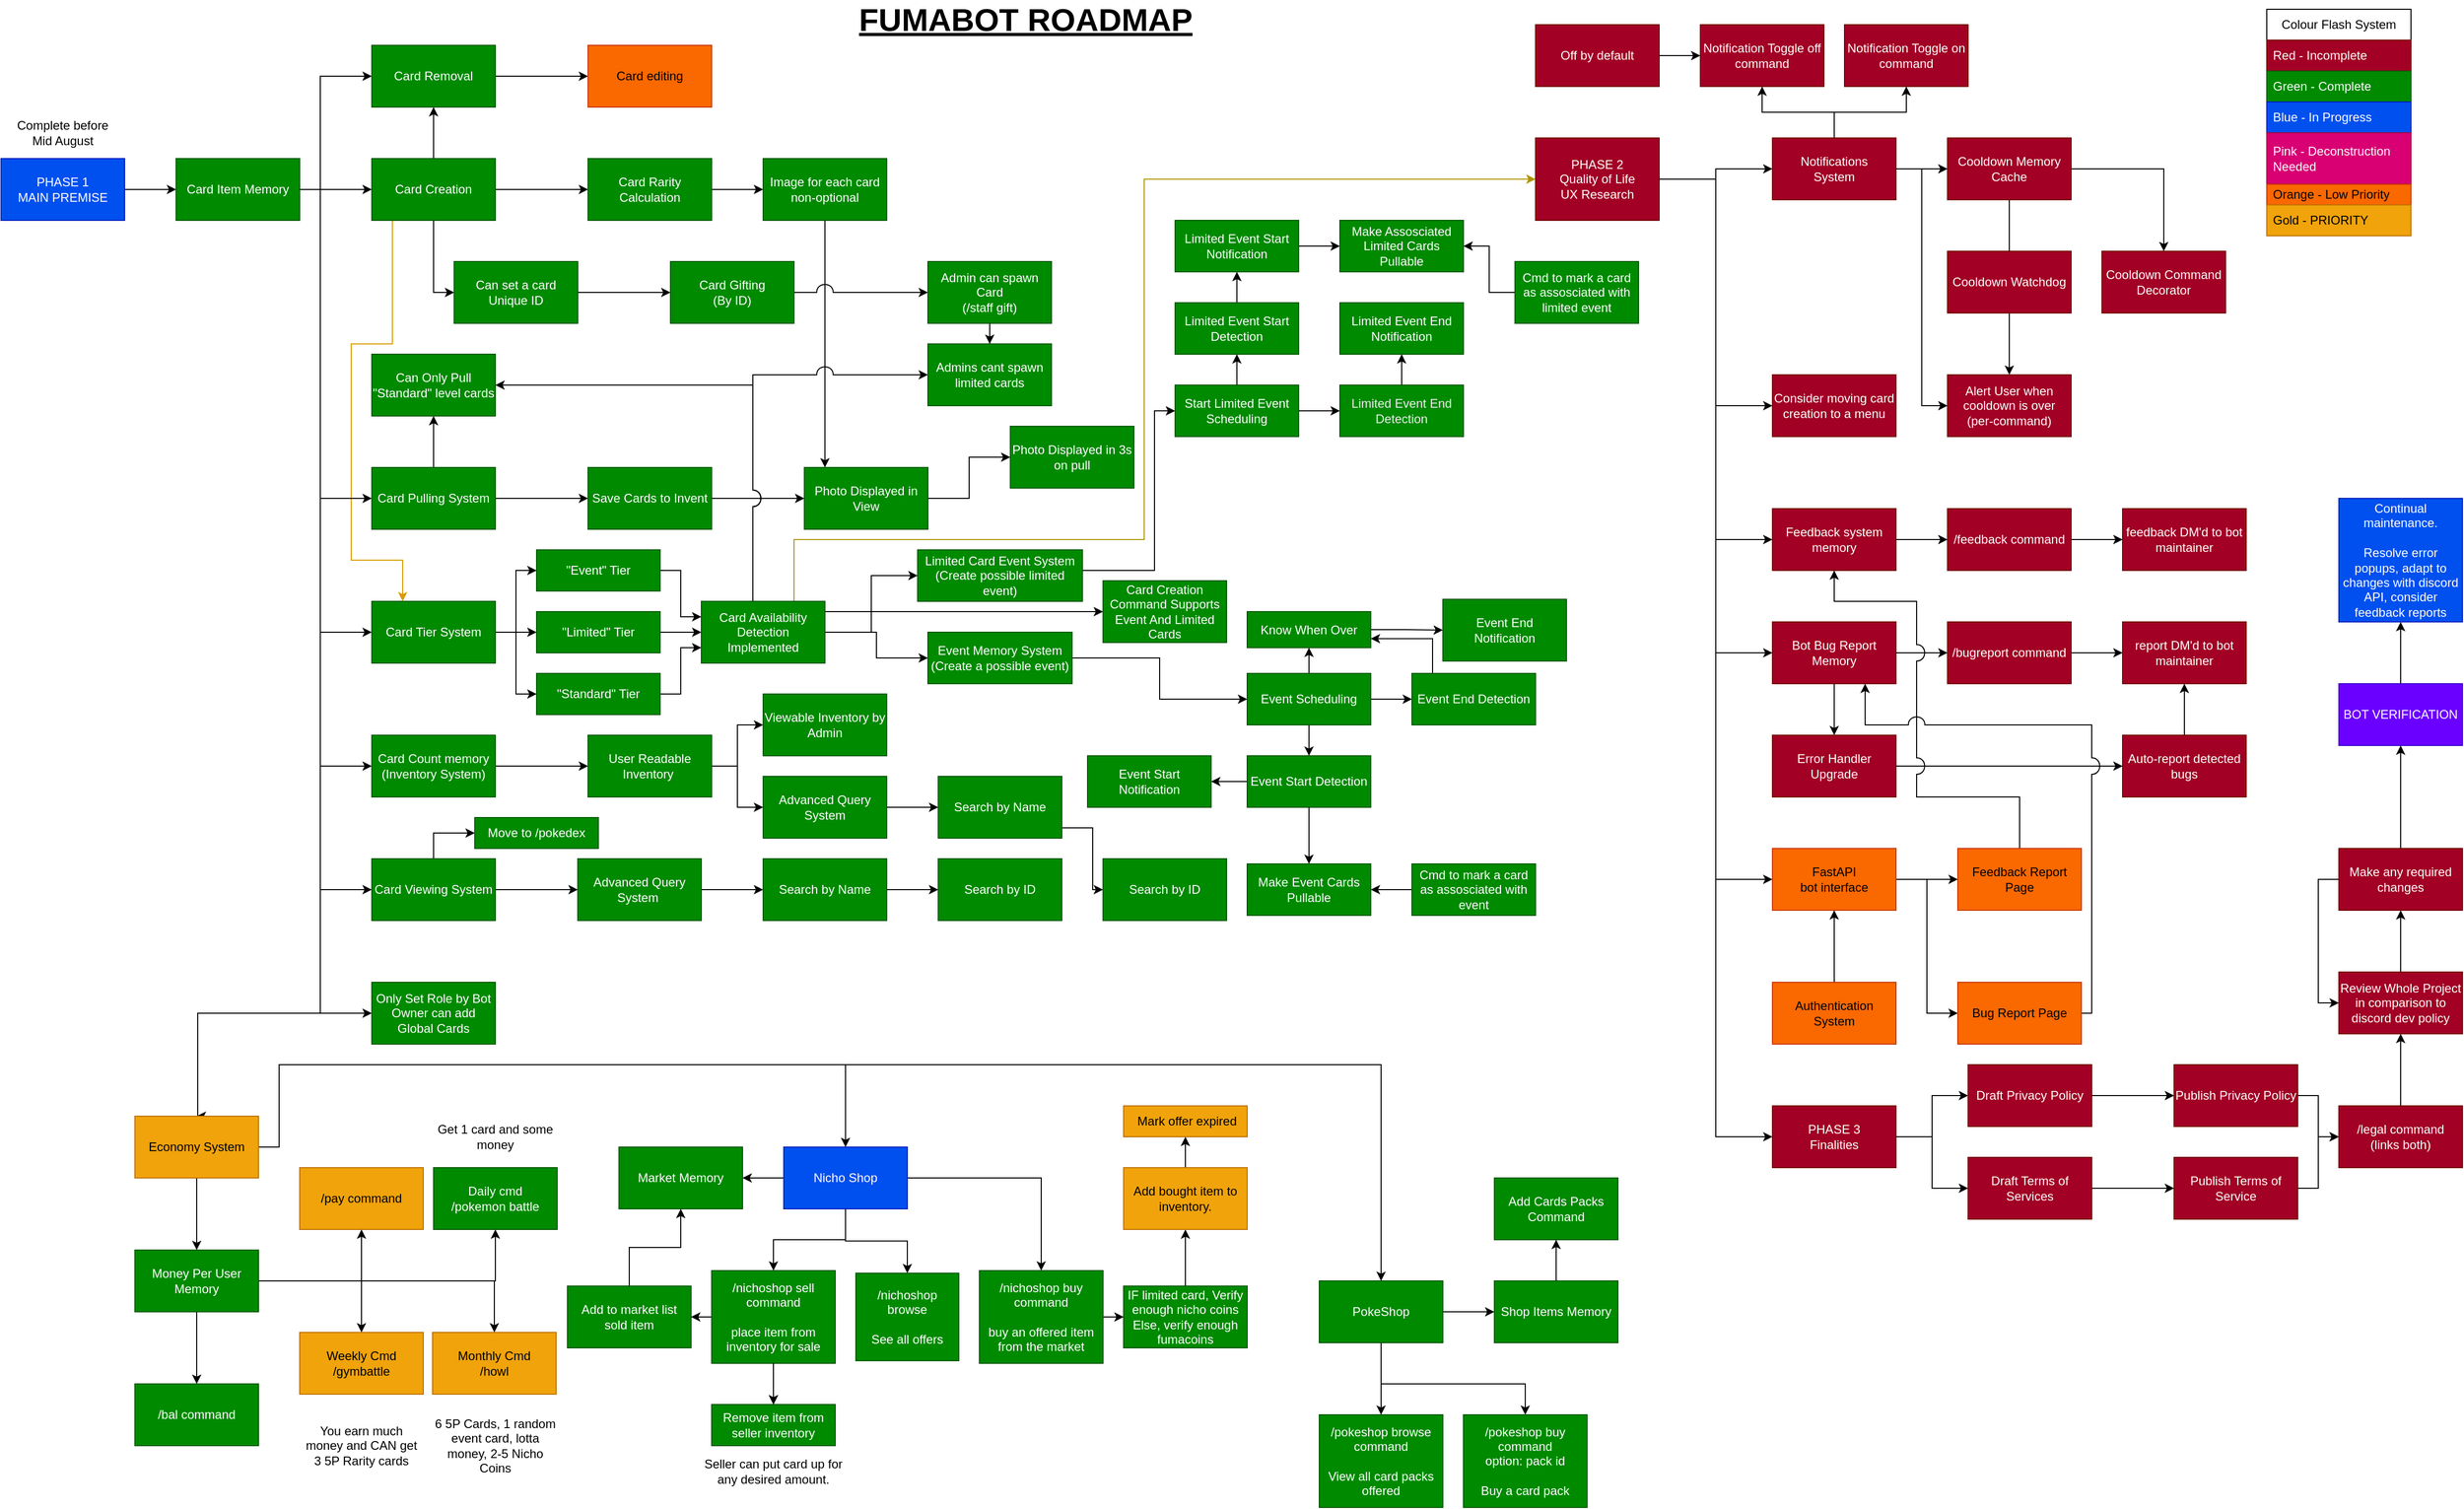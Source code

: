 <mxfile version="27.0.2">
  <diagram name="Page-1" id="VuOHGxyIhAAINdgDTFCT">
    <mxGraphModel dx="1097" dy="647" grid="1" gridSize="10" guides="1" tooltips="1" connect="1" arrows="1" fold="1" page="1" pageScale="1" pageWidth="2450" pageHeight="1500" math="0" shadow="0">
      <root>
        <mxCell id="0" />
        <mxCell id="1" parent="0" />
        <mxCell id="pB03gOQXnPwzzRDHyuBl-6" value="" style="edgeStyle=orthogonalEdgeStyle;rounded=0;orthogonalLoop=1;jettySize=auto;html=1;" parent="1" source="pB03gOQXnPwzzRDHyuBl-1" target="pB03gOQXnPwzzRDHyuBl-5" edge="1">
          <mxGeometry relative="1" as="geometry" />
        </mxCell>
        <mxCell id="pB03gOQXnPwzzRDHyuBl-54" value="" style="edgeStyle=orthogonalEdgeStyle;rounded=0;orthogonalLoop=1;jettySize=auto;html=1;" parent="1" source="pB03gOQXnPwzzRDHyuBl-1" target="pB03gOQXnPwzzRDHyuBl-52" edge="1">
          <mxGeometry relative="1" as="geometry" />
        </mxCell>
        <mxCell id="xh6JLx4Z2FLlokLm3iLa-2" style="edgeStyle=orthogonalEdgeStyle;rounded=0;orthogonalLoop=1;jettySize=auto;html=1;entryX=0;entryY=0.5;entryDx=0;entryDy=0;" parent="1" source="pB03gOQXnPwzzRDHyuBl-1" target="xh6JLx4Z2FLlokLm3iLa-1" edge="1">
          <mxGeometry relative="1" as="geometry" />
        </mxCell>
        <mxCell id="wAaWJtf0U_tvFRP9rB3A-27" style="edgeStyle=orthogonalEdgeStyle;rounded=0;orthogonalLoop=1;jettySize=auto;html=1;entryX=0.25;entryY=0;entryDx=0;entryDy=0;jumpStyle=arc;jumpSize=16;fillColor=#ffe6cc;strokeColor=#d79b00;" parent="1" source="pB03gOQXnPwzzRDHyuBl-1" target="wAaWJtf0U_tvFRP9rB3A-10" edge="1">
          <mxGeometry relative="1" as="geometry">
            <Array as="points">
              <mxPoint x="430" y="340" />
              <mxPoint x="390" y="340" />
              <mxPoint x="390" y="550" />
              <mxPoint x="440" y="550" />
            </Array>
          </mxGeometry>
        </mxCell>
        <mxCell id="pB03gOQXnPwzzRDHyuBl-1" value="Card Creation" style="rounded=0;whiteSpace=wrap;html=1;fillColor=#008a00;fontColor=#ffffff;strokeColor=#005700;" parent="1" vertex="1">
          <mxGeometry x="410" y="160" width="120" height="60" as="geometry" />
        </mxCell>
        <mxCell id="pB03gOQXnPwzzRDHyuBl-3" value="" style="edgeStyle=orthogonalEdgeStyle;rounded=0;orthogonalLoop=1;jettySize=auto;html=1;" parent="1" source="pB03gOQXnPwzzRDHyuBl-2" target="pB03gOQXnPwzzRDHyuBl-1" edge="1">
          <mxGeometry relative="1" as="geometry" />
        </mxCell>
        <mxCell id="pB03gOQXnPwzzRDHyuBl-13" style="edgeStyle=orthogonalEdgeStyle;rounded=0;orthogonalLoop=1;jettySize=auto;html=1;entryX=0;entryY=0.5;entryDx=0;entryDy=0;" parent="1" source="pB03gOQXnPwzzRDHyuBl-2" target="pB03gOQXnPwzzRDHyuBl-12" edge="1">
          <mxGeometry relative="1" as="geometry">
            <Array as="points">
              <mxPoint x="360" y="190" />
              <mxPoint x="360" y="870" />
            </Array>
          </mxGeometry>
        </mxCell>
        <mxCell id="pB03gOQXnPwzzRDHyuBl-19" style="edgeStyle=orthogonalEdgeStyle;rounded=0;orthogonalLoop=1;jettySize=auto;html=1;entryX=0;entryY=0.5;entryDx=0;entryDy=0;" parent="1" source="pB03gOQXnPwzzRDHyuBl-2" target="pB03gOQXnPwzzRDHyuBl-4" edge="1">
          <mxGeometry relative="1" as="geometry">
            <Array as="points">
              <mxPoint x="360" y="190" />
              <mxPoint x="360" y="750" />
            </Array>
          </mxGeometry>
        </mxCell>
        <mxCell id="pB03gOQXnPwzzRDHyuBl-22" style="edgeStyle=orthogonalEdgeStyle;rounded=0;orthogonalLoop=1;jettySize=auto;html=1;entryX=0;entryY=0.5;entryDx=0;entryDy=0;" parent="1" source="pB03gOQXnPwzzRDHyuBl-2" target="pB03gOQXnPwzzRDHyuBl-21" edge="1">
          <mxGeometry relative="1" as="geometry">
            <Array as="points">
              <mxPoint x="360" y="190" />
              <mxPoint x="360" y="490" />
            </Array>
          </mxGeometry>
        </mxCell>
        <mxCell id="pB03gOQXnPwzzRDHyuBl-53" style="edgeStyle=orthogonalEdgeStyle;rounded=0;orthogonalLoop=1;jettySize=auto;html=1;entryX=0;entryY=0.5;entryDx=0;entryDy=0;" parent="1" source="pB03gOQXnPwzzRDHyuBl-2" target="pB03gOQXnPwzzRDHyuBl-52" edge="1">
          <mxGeometry relative="1" as="geometry">
            <Array as="points">
              <mxPoint x="360" y="190" />
              <mxPoint x="360" y="80" />
            </Array>
          </mxGeometry>
        </mxCell>
        <mxCell id="wAaWJtf0U_tvFRP9rB3A-2" style="edgeStyle=orthogonalEdgeStyle;rounded=0;orthogonalLoop=1;jettySize=auto;html=1;entryX=0;entryY=0.5;entryDx=0;entryDy=0;" parent="1" source="pB03gOQXnPwzzRDHyuBl-2" target="pB03gOQXnPwzzRDHyuBl-43" edge="1">
          <mxGeometry relative="1" as="geometry">
            <Array as="points">
              <mxPoint x="360" y="190" />
              <mxPoint x="360" y="990" />
            </Array>
          </mxGeometry>
        </mxCell>
        <mxCell id="wAaWJtf0U_tvFRP9rB3A-11" style="edgeStyle=orthogonalEdgeStyle;rounded=0;orthogonalLoop=1;jettySize=auto;html=1;entryX=0;entryY=0.5;entryDx=0;entryDy=0;" parent="1" source="pB03gOQXnPwzzRDHyuBl-2" target="wAaWJtf0U_tvFRP9rB3A-10" edge="1">
          <mxGeometry relative="1" as="geometry">
            <Array as="points">
              <mxPoint x="360" y="190" />
              <mxPoint x="360" y="620" />
            </Array>
          </mxGeometry>
        </mxCell>
        <mxCell id="nOH1uKtNQENdLvDcyFZl-4" style="edgeStyle=orthogonalEdgeStyle;rounded=0;orthogonalLoop=1;jettySize=auto;html=1;entryX=0.5;entryY=0;entryDx=0;entryDy=0;" parent="1" source="pB03gOQXnPwzzRDHyuBl-2" target="nOH1uKtNQENdLvDcyFZl-3" edge="1">
          <mxGeometry relative="1" as="geometry">
            <Array as="points">
              <mxPoint x="360" y="190" />
              <mxPoint x="360" y="990" />
              <mxPoint x="241" y="990" />
              <mxPoint x="241" y="1090" />
            </Array>
          </mxGeometry>
        </mxCell>
        <mxCell id="pB03gOQXnPwzzRDHyuBl-2" value="Card Item Memory" style="rounded=0;whiteSpace=wrap;html=1;fillColor=#008a00;fontColor=#ffffff;strokeColor=#005700;" parent="1" vertex="1">
          <mxGeometry x="220" y="160" width="120" height="60" as="geometry" />
        </mxCell>
        <mxCell id="pB03gOQXnPwzzRDHyuBl-9" value="" style="edgeStyle=orthogonalEdgeStyle;rounded=0;orthogonalLoop=1;jettySize=auto;html=1;" parent="1" source="pB03gOQXnPwzzRDHyuBl-4" target="pB03gOQXnPwzzRDHyuBl-7" edge="1">
          <mxGeometry relative="1" as="geometry" />
        </mxCell>
        <mxCell id="pB03gOQXnPwzzRDHyuBl-4" value="Card Count memory&lt;div&gt;(Inventory System)&lt;/div&gt;" style="rounded=0;whiteSpace=wrap;html=1;fillColor=#008a00;fontColor=#ffffff;strokeColor=#005700;" parent="1" vertex="1">
          <mxGeometry x="410" y="720" width="120" height="60" as="geometry" />
        </mxCell>
        <mxCell id="pB03gOQXnPwzzRDHyuBl-11" value="" style="edgeStyle=orthogonalEdgeStyle;rounded=0;orthogonalLoop=1;jettySize=auto;html=1;" parent="1" source="pB03gOQXnPwzzRDHyuBl-5" target="pB03gOQXnPwzzRDHyuBl-10" edge="1">
          <mxGeometry relative="1" as="geometry" />
        </mxCell>
        <mxCell id="pB03gOQXnPwzzRDHyuBl-5" value="Card Rarity Calculation" style="rounded=0;whiteSpace=wrap;html=1;fillColor=#008a00;fontColor=#ffffff;strokeColor=#005700;" parent="1" vertex="1">
          <mxGeometry x="620" y="160" width="120" height="60" as="geometry" />
        </mxCell>
        <mxCell id="xh6JLx4Z2FLlokLm3iLa-15" value="" style="edgeStyle=orthogonalEdgeStyle;rounded=0;orthogonalLoop=1;jettySize=auto;html=1;" parent="1" source="pB03gOQXnPwzzRDHyuBl-7" target="xh6JLx4Z2FLlokLm3iLa-14" edge="1">
          <mxGeometry relative="1" as="geometry" />
        </mxCell>
        <mxCell id="xh6JLx4Z2FLlokLm3iLa-19" style="edgeStyle=orthogonalEdgeStyle;rounded=0;orthogonalLoop=1;jettySize=auto;html=1;entryX=0;entryY=0.5;entryDx=0;entryDy=0;" parent="1" source="pB03gOQXnPwzzRDHyuBl-7" target="xh6JLx4Z2FLlokLm3iLa-18" edge="1">
          <mxGeometry relative="1" as="geometry" />
        </mxCell>
        <mxCell id="pB03gOQXnPwzzRDHyuBl-7" value="User Readable&lt;div&gt;Inventory&amp;nbsp;&lt;/div&gt;" style="rounded=0;whiteSpace=wrap;html=1;fillColor=#008a00;fontColor=#ffffff;strokeColor=#005700;" parent="1" vertex="1">
          <mxGeometry x="620" y="720" width="120" height="60" as="geometry" />
        </mxCell>
        <mxCell id="pB03gOQXnPwzzRDHyuBl-27" value="" style="edgeStyle=orthogonalEdgeStyle;rounded=0;orthogonalLoop=1;jettySize=auto;html=1;" parent="1" source="pB03gOQXnPwzzRDHyuBl-10" target="pB03gOQXnPwzzRDHyuBl-25" edge="1">
          <mxGeometry relative="1" as="geometry">
            <Array as="points">
              <mxPoint x="850" y="320" />
              <mxPoint x="850" y="320" />
            </Array>
          </mxGeometry>
        </mxCell>
        <mxCell id="pB03gOQXnPwzzRDHyuBl-10" value="Image for each card&lt;div&gt;non-optional&lt;/div&gt;" style="rounded=0;whiteSpace=wrap;html=1;fillColor=#008a00;fontColor=#ffffff;strokeColor=#005700;" parent="1" vertex="1">
          <mxGeometry x="790" y="160" width="120" height="60" as="geometry" />
        </mxCell>
        <mxCell id="pB03gOQXnPwzzRDHyuBl-15" value="" style="edgeStyle=orthogonalEdgeStyle;rounded=0;orthogonalLoop=1;jettySize=auto;html=1;" parent="1" source="pB03gOQXnPwzzRDHyuBl-12" target="pB03gOQXnPwzzRDHyuBl-14" edge="1">
          <mxGeometry relative="1" as="geometry" />
        </mxCell>
        <mxCell id="WWe20naChPC3Fc8F13mq-6" style="edgeStyle=orthogonalEdgeStyle;rounded=0;orthogonalLoop=1;jettySize=auto;html=1;entryX=0;entryY=0.5;entryDx=0;entryDy=0;" parent="1" source="pB03gOQXnPwzzRDHyuBl-12" target="WWe20naChPC3Fc8F13mq-5" edge="1">
          <mxGeometry relative="1" as="geometry" />
        </mxCell>
        <mxCell id="pB03gOQXnPwzzRDHyuBl-12" value="Card Viewing System" style="rounded=0;whiteSpace=wrap;html=1;fillColor=#008a00;fontColor=#ffffff;strokeColor=#005700;" parent="1" vertex="1">
          <mxGeometry x="410" y="840" width="120" height="60" as="geometry" />
        </mxCell>
        <mxCell id="xh6JLx4Z2FLlokLm3iLa-28" value="" style="edgeStyle=orthogonalEdgeStyle;rounded=0;orthogonalLoop=1;jettySize=auto;html=1;" parent="1" source="pB03gOQXnPwzzRDHyuBl-14" target="xh6JLx4Z2FLlokLm3iLa-26" edge="1">
          <mxGeometry relative="1" as="geometry" />
        </mxCell>
        <mxCell id="pB03gOQXnPwzzRDHyuBl-14" value="Advanced Query System&amp;nbsp;" style="rounded=0;whiteSpace=wrap;html=1;fillColor=#008a00;fontColor=#ffffff;strokeColor=#005700;" parent="1" vertex="1">
          <mxGeometry x="610" y="840" width="120" height="60" as="geometry" />
        </mxCell>
        <mxCell id="pB03gOQXnPwzzRDHyuBl-24" value="" style="edgeStyle=orthogonalEdgeStyle;rounded=0;orthogonalLoop=1;jettySize=auto;html=1;" parent="1" source="pB03gOQXnPwzzRDHyuBl-21" target="pB03gOQXnPwzzRDHyuBl-23" edge="1">
          <mxGeometry relative="1" as="geometry" />
        </mxCell>
        <mxCell id="wAaWJtf0U_tvFRP9rB3A-9" value="" style="edgeStyle=orthogonalEdgeStyle;rounded=0;orthogonalLoop=1;jettySize=auto;html=1;" parent="1" source="pB03gOQXnPwzzRDHyuBl-21" target="wAaWJtf0U_tvFRP9rB3A-8" edge="1">
          <mxGeometry relative="1" as="geometry" />
        </mxCell>
        <mxCell id="pB03gOQXnPwzzRDHyuBl-21" value="Card Pulling System" style="rounded=0;whiteSpace=wrap;html=1;fillColor=#008a00;fontColor=#ffffff;strokeColor=#005700;" parent="1" vertex="1">
          <mxGeometry x="410" y="460" width="120" height="60" as="geometry" />
        </mxCell>
        <mxCell id="pB03gOQXnPwzzRDHyuBl-26" value="" style="edgeStyle=orthogonalEdgeStyle;rounded=0;orthogonalLoop=1;jettySize=auto;html=1;" parent="1" source="pB03gOQXnPwzzRDHyuBl-23" target="pB03gOQXnPwzzRDHyuBl-25" edge="1">
          <mxGeometry relative="1" as="geometry" />
        </mxCell>
        <mxCell id="pB03gOQXnPwzzRDHyuBl-23" value="Save Cards to Invent" style="rounded=0;whiteSpace=wrap;html=1;fillColor=#008a00;fontColor=#ffffff;strokeColor=#005700;" parent="1" vertex="1">
          <mxGeometry x="620" y="460" width="120" height="60" as="geometry" />
        </mxCell>
        <mxCell id="WWe20naChPC3Fc8F13mq-10" value="" style="edgeStyle=orthogonalEdgeStyle;rounded=0;orthogonalLoop=1;jettySize=auto;html=1;" parent="1" source="pB03gOQXnPwzzRDHyuBl-25" target="WWe20naChPC3Fc8F13mq-9" edge="1">
          <mxGeometry relative="1" as="geometry" />
        </mxCell>
        <mxCell id="pB03gOQXnPwzzRDHyuBl-25" value="Photo Displayed in View" style="rounded=0;whiteSpace=wrap;html=1;fillColor=#008a00;fontColor=#ffffff;strokeColor=#005700;" parent="1" vertex="1">
          <mxGeometry x="830" y="460" width="120" height="60" as="geometry" />
        </mxCell>
        <mxCell id="pB03gOQXnPwzzRDHyuBl-31" value="" style="edgeStyle=orthogonalEdgeStyle;rounded=0;orthogonalLoop=1;jettySize=auto;html=1;" parent="1" edge="1">
          <mxGeometry relative="1" as="geometry">
            <mxPoint x="440" y="980" as="targetPoint" />
          </mxGeometry>
        </mxCell>
        <mxCell id="pB03gOQXnPwzzRDHyuBl-33" value="" style="edgeStyle=orthogonalEdgeStyle;rounded=0;orthogonalLoop=1;jettySize=auto;html=1;" parent="1" edge="1">
          <mxGeometry relative="1" as="geometry">
            <mxPoint x="650" y="980" as="targetPoint" />
          </mxGeometry>
        </mxCell>
        <mxCell id="pB03gOQXnPwzzRDHyuBl-43" value="Only Set Role by Bot Owner can add Global Cards" style="rounded=0;whiteSpace=wrap;html=1;fillColor=#008a00;fontColor=#ffffff;strokeColor=#005700;" parent="1" vertex="1">
          <mxGeometry x="410" y="960" width="120" height="60" as="geometry" />
        </mxCell>
        <mxCell id="pB03gOQXnPwzzRDHyuBl-56" value="" style="edgeStyle=orthogonalEdgeStyle;rounded=0;orthogonalLoop=1;jettySize=auto;html=1;" parent="1" source="pB03gOQXnPwzzRDHyuBl-52" target="pB03gOQXnPwzzRDHyuBl-55" edge="1">
          <mxGeometry relative="1" as="geometry" />
        </mxCell>
        <mxCell id="pB03gOQXnPwzzRDHyuBl-52" value="Card Removal" style="rounded=0;whiteSpace=wrap;html=1;fillColor=#008a00;fontColor=#ffffff;strokeColor=#005700;" parent="1" vertex="1">
          <mxGeometry x="410" y="50" width="120" height="60" as="geometry" />
        </mxCell>
        <mxCell id="pB03gOQXnPwzzRDHyuBl-55" value="Card editing" style="rounded=0;whiteSpace=wrap;html=1;fillColor=#fa6800;fontColor=#000000;strokeColor=#C73500;" parent="1" vertex="1">
          <mxGeometry x="620" y="50" width="120" height="60" as="geometry" />
        </mxCell>
        <mxCell id="xh6JLx4Z2FLlokLm3iLa-6" value="" style="edgeStyle=orthogonalEdgeStyle;rounded=0;orthogonalLoop=1;jettySize=auto;html=1;" parent="1" source="xh6JLx4Z2FLlokLm3iLa-1" target="xh6JLx4Z2FLlokLm3iLa-5" edge="1">
          <mxGeometry relative="1" as="geometry" />
        </mxCell>
        <mxCell id="xh6JLx4Z2FLlokLm3iLa-1" value="Can set a card Unique ID" style="rounded=0;whiteSpace=wrap;html=1;fillColor=#008a00;fontColor=#ffffff;strokeColor=#005700;" parent="1" vertex="1">
          <mxGeometry x="490" y="260" width="120" height="60" as="geometry" />
        </mxCell>
        <mxCell id="xh6JLx4Z2FLlokLm3iLa-8" style="edgeStyle=orthogonalEdgeStyle;rounded=0;orthogonalLoop=1;jettySize=auto;html=1;entryX=0;entryY=0.5;entryDx=0;entryDy=0;jumpStyle=arc;jumpSize=16;" parent="1" source="xh6JLx4Z2FLlokLm3iLa-5" target="xh6JLx4Z2FLlokLm3iLa-7" edge="1">
          <mxGeometry relative="1" as="geometry" />
        </mxCell>
        <mxCell id="xh6JLx4Z2FLlokLm3iLa-5" value="Card Gifting&lt;div&gt;(By ID)&lt;/div&gt;" style="rounded=0;whiteSpace=wrap;html=1;fillColor=#008a00;fontColor=#ffffff;strokeColor=#005700;" parent="1" vertex="1">
          <mxGeometry x="700" y="260" width="120" height="60" as="geometry" />
        </mxCell>
        <mxCell id="wAaWJtf0U_tvFRP9rB3A-31" value="" style="edgeStyle=orthogonalEdgeStyle;rounded=0;orthogonalLoop=1;jettySize=auto;html=1;" parent="1" source="xh6JLx4Z2FLlokLm3iLa-7" target="wAaWJtf0U_tvFRP9rB3A-29" edge="1">
          <mxGeometry relative="1" as="geometry" />
        </mxCell>
        <mxCell id="xh6JLx4Z2FLlokLm3iLa-7" value="Admin can spawn Card&lt;div&gt;(/staff gift)&lt;/div&gt;" style="rounded=0;whiteSpace=wrap;html=1;fillColor=#008a00;fontColor=#ffffff;strokeColor=#005700;" parent="1" vertex="1">
          <mxGeometry x="950" y="260" width="120" height="60" as="geometry" />
        </mxCell>
        <mxCell id="xh6JLx4Z2FLlokLm3iLa-14" value="Viewable Inventory by Admin" style="rounded=0;whiteSpace=wrap;html=1;fillColor=#008a00;fontColor=#ffffff;strokeColor=#005700;" parent="1" vertex="1">
          <mxGeometry x="790" y="680" width="120" height="60" as="geometry" />
        </mxCell>
        <mxCell id="xh6JLx4Z2FLlokLm3iLa-21" value="" style="edgeStyle=orthogonalEdgeStyle;rounded=0;orthogonalLoop=1;jettySize=auto;html=1;" parent="1" source="xh6JLx4Z2FLlokLm3iLa-18" target="xh6JLx4Z2FLlokLm3iLa-20" edge="1">
          <mxGeometry relative="1" as="geometry" />
        </mxCell>
        <mxCell id="xh6JLx4Z2FLlokLm3iLa-18" value="Advanced Query System" style="rounded=0;whiteSpace=wrap;html=1;fillColor=#008a00;fontColor=#ffffff;strokeColor=#005700;" parent="1" vertex="1">
          <mxGeometry x="790" y="760" width="120" height="60" as="geometry" />
        </mxCell>
        <mxCell id="xh6JLx4Z2FLlokLm3iLa-23" value="" style="edgeStyle=orthogonalEdgeStyle;rounded=0;orthogonalLoop=1;jettySize=auto;html=1;" parent="1" source="xh6JLx4Z2FLlokLm3iLa-20" target="xh6JLx4Z2FLlokLm3iLa-22" edge="1">
          <mxGeometry relative="1" as="geometry">
            <Array as="points">
              <mxPoint x="1110" y="810" />
              <mxPoint x="1110" y="870" />
            </Array>
          </mxGeometry>
        </mxCell>
        <mxCell id="xh6JLx4Z2FLlokLm3iLa-20" value="Search by Name" style="whiteSpace=wrap;html=1;rounded=0;fillColor=#008a00;fontColor=#ffffff;strokeColor=#005700;" parent="1" vertex="1">
          <mxGeometry x="960" y="760" width="120" height="60" as="geometry" />
        </mxCell>
        <mxCell id="xh6JLx4Z2FLlokLm3iLa-22" value="Search by ID" style="rounded=0;whiteSpace=wrap;html=1;fillColor=#008a00;fontColor=#ffffff;strokeColor=#005700;" parent="1" vertex="1">
          <mxGeometry x="1120" y="840" width="120" height="60" as="geometry" />
        </mxCell>
        <mxCell id="xh6JLx4Z2FLlokLm3iLa-25" value="" style="edgeStyle=orthogonalEdgeStyle;rounded=0;orthogonalLoop=1;jettySize=auto;html=1;" parent="1" source="xh6JLx4Z2FLlokLm3iLa-26" target="xh6JLx4Z2FLlokLm3iLa-27" edge="1">
          <mxGeometry relative="1" as="geometry" />
        </mxCell>
        <mxCell id="xh6JLx4Z2FLlokLm3iLa-26" value="Search by Name" style="whiteSpace=wrap;html=1;rounded=0;fillColor=#008a00;fontColor=#ffffff;strokeColor=#005700;" parent="1" vertex="1">
          <mxGeometry x="790" y="840" width="120" height="60" as="geometry" />
        </mxCell>
        <mxCell id="xh6JLx4Z2FLlokLm3iLa-27" value="Search by ID" style="rounded=0;whiteSpace=wrap;html=1;fillColor=#008a00;fontColor=#ffffff;strokeColor=#005700;" parent="1" vertex="1">
          <mxGeometry x="960" y="840" width="120" height="60" as="geometry" />
        </mxCell>
        <mxCell id="WWe20naChPC3Fc8F13mq-5" value="Move to /pokedex" style="rounded=0;whiteSpace=wrap;html=1;fillColor=#008a00;fontColor=#ffffff;strokeColor=#005700;" parent="1" vertex="1">
          <mxGeometry x="510" y="800" width="120" height="30" as="geometry" />
        </mxCell>
        <mxCell id="WWe20naChPC3Fc8F13mq-9" value="Photo Displayed in 3s on pull" style="rounded=0;whiteSpace=wrap;html=1;fillColor=#008a00;fontColor=#ffffff;strokeColor=#005700;" parent="1" vertex="1">
          <mxGeometry x="1030" y="420" width="120" height="60" as="geometry" />
        </mxCell>
        <mxCell id="WWe20naChPC3Fc8F13mq-11" value="Colour Flash System" style="swimlane;fontStyle=0;childLayout=stackLayout;horizontal=1;startSize=30;horizontalStack=0;resizeParent=1;resizeParentMax=0;resizeLast=0;collapsible=1;marginBottom=0;whiteSpace=wrap;html=1;gradientColor=none;rounded=0;shadow=0;glass=0;" parent="1" vertex="1">
          <mxGeometry x="2250" y="15" width="140" height="220" as="geometry" />
        </mxCell>
        <mxCell id="WWe20naChPC3Fc8F13mq-12" value="Red - Incomplete" style="text;strokeColor=#6F0000;fillColor=#a20025;align=left;verticalAlign=middle;spacingLeft=4;spacingRight=4;overflow=hidden;points=[[0,0.5],[1,0.5]];portConstraint=eastwest;rotatable=0;whiteSpace=wrap;html=1;fontColor=#ffffff;" parent="WWe20naChPC3Fc8F13mq-11" vertex="1">
          <mxGeometry y="30" width="140" height="30" as="geometry" />
        </mxCell>
        <mxCell id="WWe20naChPC3Fc8F13mq-13" value="Green - Complete" style="text;strokeColor=#005700;fillColor=#008a00;align=left;verticalAlign=middle;spacingLeft=4;spacingRight=4;overflow=hidden;points=[[0,0.5],[1,0.5]];portConstraint=eastwest;rotatable=0;whiteSpace=wrap;html=1;fontColor=#ffffff;" parent="WWe20naChPC3Fc8F13mq-11" vertex="1">
          <mxGeometry y="60" width="140" height="30" as="geometry" />
        </mxCell>
        <mxCell id="WWe20naChPC3Fc8F13mq-14" value="Blue - In Progress" style="text;strokeColor=#001DBC;fillColor=#0050ef;align=left;verticalAlign=middle;spacingLeft=4;spacingRight=4;overflow=hidden;points=[[0,0.5],[1,0.5]];portConstraint=eastwest;rotatable=0;whiteSpace=wrap;html=1;fontColor=#ffffff;" parent="WWe20naChPC3Fc8F13mq-11" vertex="1">
          <mxGeometry y="90" width="140" height="30" as="geometry" />
        </mxCell>
        <mxCell id="WWe20naChPC3Fc8F13mq-15" value="Pink - Deconstruction Needed" style="text;strokeColor=#A50040;fillColor=#d80073;align=left;verticalAlign=middle;spacingLeft=4;spacingRight=4;overflow=hidden;points=[[0,0.5],[1,0.5]];portConstraint=eastwest;rotatable=0;whiteSpace=wrap;html=1;fontColor=#ffffff;" parent="WWe20naChPC3Fc8F13mq-11" vertex="1">
          <mxGeometry y="120" width="140" height="50" as="geometry" />
        </mxCell>
        <mxCell id="wAaWJtf0U_tvFRP9rB3A-49" value="Orange - Low Priority" style="text;strokeColor=#C73500;fillColor=#fa6800;align=left;verticalAlign=middle;spacingLeft=4;spacingRight=4;overflow=hidden;points=[[0,0.5],[1,0.5]];portConstraint=eastwest;rotatable=0;whiteSpace=wrap;html=1;fontColor=#000000;" parent="WWe20naChPC3Fc8F13mq-11" vertex="1">
          <mxGeometry y="170" width="140" height="20" as="geometry" />
        </mxCell>
        <mxCell id="6YqeTpMIhfhGa7pDKwlR-45" value="Gold - PRIORITY" style="text;strokeColor=#BD7000;fillColor=#f0a30a;align=left;verticalAlign=middle;spacingLeft=4;spacingRight=4;overflow=hidden;points=[[0,0.5],[1,0.5]];portConstraint=eastwest;rotatable=0;whiteSpace=wrap;html=1;fontColor=#000000;" parent="WWe20naChPC3Fc8F13mq-11" vertex="1">
          <mxGeometry y="190" width="140" height="30" as="geometry" />
        </mxCell>
        <mxCell id="wAaWJtf0U_tvFRP9rB3A-8" value="Can Only Pull &quot;Standard&quot; level cards" style="rounded=0;whiteSpace=wrap;html=1;fillColor=#008a00;fontColor=#ffffff;strokeColor=#005700;" parent="1" vertex="1">
          <mxGeometry x="410" y="350" width="120" height="60" as="geometry" />
        </mxCell>
        <mxCell id="wAaWJtf0U_tvFRP9rB3A-13" value="" style="edgeStyle=orthogonalEdgeStyle;rounded=0;orthogonalLoop=1;jettySize=auto;html=1;" parent="1" source="wAaWJtf0U_tvFRP9rB3A-10" target="wAaWJtf0U_tvFRP9rB3A-12" edge="1">
          <mxGeometry relative="1" as="geometry">
            <Array as="points">
              <mxPoint x="550" y="620" />
              <mxPoint x="550" y="560" />
            </Array>
          </mxGeometry>
        </mxCell>
        <mxCell id="wAaWJtf0U_tvFRP9rB3A-15" value="" style="edgeStyle=orthogonalEdgeStyle;rounded=0;orthogonalLoop=1;jettySize=auto;html=1;" parent="1" source="wAaWJtf0U_tvFRP9rB3A-10" target="wAaWJtf0U_tvFRP9rB3A-14" edge="1">
          <mxGeometry relative="1" as="geometry" />
        </mxCell>
        <mxCell id="wAaWJtf0U_tvFRP9rB3A-18" style="edgeStyle=orthogonalEdgeStyle;rounded=0;orthogonalLoop=1;jettySize=auto;html=1;entryX=0;entryY=0.5;entryDx=0;entryDy=0;" parent="1" source="wAaWJtf0U_tvFRP9rB3A-10" target="wAaWJtf0U_tvFRP9rB3A-17" edge="1">
          <mxGeometry relative="1" as="geometry" />
        </mxCell>
        <mxCell id="wAaWJtf0U_tvFRP9rB3A-10" value="Card Tier System" style="rounded=0;whiteSpace=wrap;html=1;fillColor=#008a00;fontColor=#ffffff;strokeColor=#005700;" parent="1" vertex="1">
          <mxGeometry x="410" y="590" width="120" height="60" as="geometry" />
        </mxCell>
        <mxCell id="wAaWJtf0U_tvFRP9rB3A-23" style="edgeStyle=orthogonalEdgeStyle;rounded=0;orthogonalLoop=1;jettySize=auto;html=1;entryX=0;entryY=0.25;entryDx=0;entryDy=0;" parent="1" source="wAaWJtf0U_tvFRP9rB3A-12" target="wAaWJtf0U_tvFRP9rB3A-19" edge="1">
          <mxGeometry relative="1" as="geometry" />
        </mxCell>
        <mxCell id="wAaWJtf0U_tvFRP9rB3A-12" value="&quot;Event&quot; Tier" style="rounded=0;whiteSpace=wrap;html=1;fillColor=#008a00;fontColor=#ffffff;strokeColor=#005700;" parent="1" vertex="1">
          <mxGeometry x="570" y="540" width="120" height="40" as="geometry" />
        </mxCell>
        <mxCell id="wAaWJtf0U_tvFRP9rB3A-21" value="" style="edgeStyle=orthogonalEdgeStyle;rounded=0;orthogonalLoop=1;jettySize=auto;html=1;" parent="1" source="wAaWJtf0U_tvFRP9rB3A-14" target="wAaWJtf0U_tvFRP9rB3A-19" edge="1">
          <mxGeometry relative="1" as="geometry" />
        </mxCell>
        <mxCell id="wAaWJtf0U_tvFRP9rB3A-14" value="&quot;Limited&quot; Tier" style="rounded=0;whiteSpace=wrap;html=1;fillColor=#008a00;fontColor=#ffffff;strokeColor=#005700;" parent="1" vertex="1">
          <mxGeometry x="570" y="600" width="120" height="40" as="geometry" />
        </mxCell>
        <mxCell id="wAaWJtf0U_tvFRP9rB3A-24" style="edgeStyle=orthogonalEdgeStyle;rounded=0;orthogonalLoop=1;jettySize=auto;html=1;entryX=0;entryY=0.75;entryDx=0;entryDy=0;" parent="1" source="wAaWJtf0U_tvFRP9rB3A-17" target="wAaWJtf0U_tvFRP9rB3A-19" edge="1">
          <mxGeometry relative="1" as="geometry" />
        </mxCell>
        <mxCell id="wAaWJtf0U_tvFRP9rB3A-17" value="&quot;Standard&quot; Tier" style="rounded=0;whiteSpace=wrap;html=1;fillColor=#008a00;fontColor=#ffffff;strokeColor=#005700;" parent="1" vertex="1">
          <mxGeometry x="570" y="660" width="120" height="40" as="geometry" />
        </mxCell>
        <mxCell id="wAaWJtf0U_tvFRP9rB3A-30" style="edgeStyle=orthogonalEdgeStyle;rounded=0;orthogonalLoop=1;jettySize=auto;html=1;entryX=0;entryY=0.5;entryDx=0;entryDy=0;jumpStyle=arc;jumpSize=16;" parent="1" source="wAaWJtf0U_tvFRP9rB3A-19" target="wAaWJtf0U_tvFRP9rB3A-29" edge="1">
          <mxGeometry relative="1" as="geometry">
            <Array as="points">
              <mxPoint x="780" y="370" />
            </Array>
          </mxGeometry>
        </mxCell>
        <mxCell id="wAaWJtf0U_tvFRP9rB3A-33" style="edgeStyle=orthogonalEdgeStyle;rounded=0;orthogonalLoop=1;jettySize=auto;html=1;entryX=1;entryY=0.5;entryDx=0;entryDy=0;jumpStyle=arc;jumpSize=16;" parent="1" source="wAaWJtf0U_tvFRP9rB3A-19" target="wAaWJtf0U_tvFRP9rB3A-8" edge="1">
          <mxGeometry relative="1" as="geometry">
            <Array as="points">
              <mxPoint x="780" y="380" />
            </Array>
          </mxGeometry>
        </mxCell>
        <mxCell id="6YqeTpMIhfhGa7pDKwlR-27" value="" style="edgeStyle=orthogonalEdgeStyle;rounded=0;orthogonalLoop=1;jettySize=auto;html=1;" parent="1" source="wAaWJtf0U_tvFRP9rB3A-19" target="wAaWJtf0U_tvFRP9rB3A-40" edge="1">
          <mxGeometry relative="1" as="geometry" />
        </mxCell>
        <mxCell id="6YqeTpMIhfhGa7pDKwlR-29" style="edgeStyle=orthogonalEdgeStyle;rounded=0;orthogonalLoop=1;jettySize=auto;html=1;entryX=0;entryY=0.5;entryDx=0;entryDy=0;" parent="1" source="wAaWJtf0U_tvFRP9rB3A-19" target="wAaWJtf0U_tvFRP9rB3A-38" edge="1">
          <mxGeometry relative="1" as="geometry" />
        </mxCell>
        <mxCell id="_D_GStA8pNQ2_JilolDI-2" style="edgeStyle=orthogonalEdgeStyle;rounded=0;orthogonalLoop=1;jettySize=auto;html=1;entryX=0;entryY=0.5;entryDx=0;entryDy=0;" parent="1" source="wAaWJtf0U_tvFRP9rB3A-19" target="6YqeTpMIhfhGa7pDKwlR-9" edge="1">
          <mxGeometry relative="1" as="geometry">
            <Array as="points">
              <mxPoint x="930" y="600" />
              <mxPoint x="930" y="600" />
            </Array>
          </mxGeometry>
        </mxCell>
        <mxCell id="TWwjKnk3flyv9fksDZWs-5" style="edgeStyle=orthogonalEdgeStyle;rounded=0;orthogonalLoop=1;jettySize=auto;html=1;entryX=0;entryY=0.5;entryDx=0;entryDy=0;fillColor=#e3c800;strokeColor=#B09500;exitX=0.75;exitY=0;exitDx=0;exitDy=0;" parent="1" source="wAaWJtf0U_tvFRP9rB3A-19" target="TWwjKnk3flyv9fksDZWs-1" edge="1">
          <mxGeometry relative="1" as="geometry">
            <mxPoint x="740" y="590" as="sourcePoint" />
            <mxPoint x="1570" y="170.0" as="targetPoint" />
            <Array as="points">
              <mxPoint x="820" y="530" />
              <mxPoint x="1160" y="530" />
              <mxPoint x="1160" y="180" />
            </Array>
          </mxGeometry>
        </mxCell>
        <mxCell id="wAaWJtf0U_tvFRP9rB3A-19" value="Card Availability Detection Implemented" style="rounded=0;whiteSpace=wrap;html=1;fillColor=#008a00;fontColor=#ffffff;strokeColor=#005700;" parent="1" vertex="1">
          <mxGeometry x="730" y="590" width="120" height="60" as="geometry" />
        </mxCell>
        <mxCell id="wAaWJtf0U_tvFRP9rB3A-29" value="Admins cant spawn limited cards" style="rounded=0;whiteSpace=wrap;html=1;fillColor=#008a00;fontColor=#ffffff;strokeColor=#005700;" parent="1" vertex="1">
          <mxGeometry x="950" y="340" width="120" height="60" as="geometry" />
        </mxCell>
        <mxCell id="6YqeTpMIhfhGa7pDKwlR-44" style="edgeStyle=orthogonalEdgeStyle;rounded=0;orthogonalLoop=1;jettySize=auto;html=1;entryX=0;entryY=0.5;entryDx=0;entryDy=0;" parent="1" source="wAaWJtf0U_tvFRP9rB3A-38" target="6YqeTpMIhfhGa7pDKwlR-35" edge="1">
          <mxGeometry relative="1" as="geometry">
            <Array as="points">
              <mxPoint x="1170" y="560" />
              <mxPoint x="1170" y="405" />
            </Array>
          </mxGeometry>
        </mxCell>
        <mxCell id="wAaWJtf0U_tvFRP9rB3A-38" value="Limited Card Event System&lt;div&gt;(Create possible limited event)&lt;/div&gt;" style="rounded=0;whiteSpace=wrap;html=1;fillColor=#008a00;fontColor=#ffffff;strokeColor=#005700;" parent="1" vertex="1">
          <mxGeometry x="940" y="540" width="160" height="50" as="geometry" />
        </mxCell>
        <mxCell id="_D_GStA8pNQ2_JilolDI-1" style="edgeStyle=orthogonalEdgeStyle;rounded=0;orthogonalLoop=1;jettySize=auto;html=1;" parent="1" source="wAaWJtf0U_tvFRP9rB3A-40" target="6YqeTpMIhfhGa7pDKwlR-2" edge="1">
          <mxGeometry relative="1" as="geometry" />
        </mxCell>
        <mxCell id="wAaWJtf0U_tvFRP9rB3A-40" value="Event Memory System&lt;div&gt;(Create a possible event)&lt;br&gt;&lt;/div&gt;" style="rounded=0;whiteSpace=wrap;html=1;fillColor=#008a00;fontColor=#ffffff;strokeColor=#005700;" parent="1" vertex="1">
          <mxGeometry x="950" y="620" width="140" height="50" as="geometry" />
        </mxCell>
        <mxCell id="6YqeTpMIhfhGa7pDKwlR-8" value="" style="edgeStyle=orthogonalEdgeStyle;rounded=0;orthogonalLoop=1;jettySize=auto;html=1;" parent="1" source="6YqeTpMIhfhGa7pDKwlR-2" target="6YqeTpMIhfhGa7pDKwlR-7" edge="1">
          <mxGeometry relative="1" as="geometry" />
        </mxCell>
        <mxCell id="6YqeTpMIhfhGa7pDKwlR-12" value="" style="edgeStyle=orthogonalEdgeStyle;rounded=0;orthogonalLoop=1;jettySize=auto;html=1;" parent="1" source="6YqeTpMIhfhGa7pDKwlR-2" target="6YqeTpMIhfhGa7pDKwlR-11" edge="1">
          <mxGeometry relative="1" as="geometry" />
        </mxCell>
        <mxCell id="22NPlYDqhb8-uklPoqEk-2" value="" style="edgeStyle=orthogonalEdgeStyle;rounded=0;orthogonalLoop=1;jettySize=auto;html=1;" parent="1" source="6YqeTpMIhfhGa7pDKwlR-2" target="22NPlYDqhb8-uklPoqEk-1" edge="1">
          <mxGeometry relative="1" as="geometry" />
        </mxCell>
        <mxCell id="6YqeTpMIhfhGa7pDKwlR-2" value="Event Scheduling" style="rounded=0;whiteSpace=wrap;html=1;fillColor=#008a00;fontColor=#ffffff;strokeColor=#005700;" parent="1" vertex="1">
          <mxGeometry x="1260" y="660" width="120" height="50" as="geometry" />
        </mxCell>
        <mxCell id="22NPlYDqhb8-uklPoqEk-13" style="edgeStyle=orthogonalEdgeStyle;rounded=0;orthogonalLoop=1;jettySize=auto;html=1;entryX=0;entryY=0.5;entryDx=0;entryDy=0;" parent="1" source="6YqeTpMIhfhGa7pDKwlR-7" target="22NPlYDqhb8-uklPoqEk-9" edge="1">
          <mxGeometry relative="1" as="geometry" />
        </mxCell>
        <mxCell id="6YqeTpMIhfhGa7pDKwlR-7" value="Know When Over" style="rounded=0;whiteSpace=wrap;html=1;fillColor=#008a00;fontColor=#ffffff;strokeColor=#005700;" parent="1" vertex="1">
          <mxGeometry x="1260" y="600" width="120" height="35" as="geometry" />
        </mxCell>
        <mxCell id="6YqeTpMIhfhGa7pDKwlR-9" value="Card Creation Command Supports Event And Limited Cards" style="rounded=0;whiteSpace=wrap;html=1;fillColor=#008a00;fontColor=#ffffff;strokeColor=#005700;" parent="1" vertex="1">
          <mxGeometry x="1120" y="570" width="120" height="60" as="geometry" />
        </mxCell>
        <mxCell id="22NPlYDqhb8-uklPoqEk-8" style="edgeStyle=orthogonalEdgeStyle;rounded=0;orthogonalLoop=1;jettySize=auto;html=1;entryX=1;entryY=0.75;entryDx=0;entryDy=0;" parent="1" source="6YqeTpMIhfhGa7pDKwlR-11" target="6YqeTpMIhfhGa7pDKwlR-7" edge="1">
          <mxGeometry relative="1" as="geometry">
            <Array as="points">
              <mxPoint x="1440" y="626" />
            </Array>
          </mxGeometry>
        </mxCell>
        <mxCell id="6YqeTpMIhfhGa7pDKwlR-11" value="Event End Detection" style="rounded=0;whiteSpace=wrap;html=1;fillColor=#008a00;fontColor=#ffffff;strokeColor=#005700;" parent="1" vertex="1">
          <mxGeometry x="1420" y="660" width="120" height="50" as="geometry" />
        </mxCell>
        <mxCell id="6YqeTpMIhfhGa7pDKwlR-33" value="" style="edgeStyle=orthogonalEdgeStyle;rounded=0;orthogonalLoop=1;jettySize=auto;html=1;" parent="1" source="6YqeTpMIhfhGa7pDKwlR-35" target="6YqeTpMIhfhGa7pDKwlR-39" edge="1">
          <mxGeometry relative="1" as="geometry" />
        </mxCell>
        <mxCell id="22NPlYDqhb8-uklPoqEk-4" value="" style="edgeStyle=orthogonalEdgeStyle;rounded=0;orthogonalLoop=1;jettySize=auto;html=1;" parent="1" source="6YqeTpMIhfhGa7pDKwlR-35" target="22NPlYDqhb8-uklPoqEk-3" edge="1">
          <mxGeometry relative="1" as="geometry" />
        </mxCell>
        <mxCell id="6YqeTpMIhfhGa7pDKwlR-35" value="Start Limited Event Scheduling" style="rounded=0;whiteSpace=wrap;html=1;fillColor=#008a00;fontColor=#ffffff;strokeColor=#005700;" parent="1" vertex="1">
          <mxGeometry x="1190" y="380" width="120" height="50" as="geometry" />
        </mxCell>
        <mxCell id="22NPlYDqhb8-uklPoqEk-17" value="" style="edgeStyle=orthogonalEdgeStyle;rounded=0;orthogonalLoop=1;jettySize=auto;html=1;" parent="1" source="6YqeTpMIhfhGa7pDKwlR-39" target="22NPlYDqhb8-uklPoqEk-16" edge="1">
          <mxGeometry relative="1" as="geometry" />
        </mxCell>
        <mxCell id="6YqeTpMIhfhGa7pDKwlR-39" value="&lt;span style=&quot;color: rgb(237, 237, 237);&quot;&gt;Limited Event End Detection&lt;/span&gt;" style="rounded=0;whiteSpace=wrap;html=1;fillColor=#008a00;fontColor=#ffffff;strokeColor=#005700;" parent="1" vertex="1">
          <mxGeometry x="1350" y="380" width="120" height="50" as="geometry" />
        </mxCell>
        <mxCell id="sr6Q4fcyC1EpfoRv2chg-1" value="FUMABOT ROADMAP" style="text;html=1;align=center;verticalAlign=middle;whiteSpace=wrap;rounded=0;fontStyle=5;fontSize=31;" parent="1" vertex="1">
          <mxGeometry x="870" y="10" width="350" height="30" as="geometry" />
        </mxCell>
        <mxCell id="TWwjKnk3flyv9fksDZWs-8" style="edgeStyle=orthogonalEdgeStyle;rounded=0;orthogonalLoop=1;jettySize=auto;html=1;entryX=0;entryY=0.5;entryDx=0;entryDy=0;" parent="1" source="TWwjKnk3flyv9fksDZWs-1" target="TWwjKnk3flyv9fksDZWs-7" edge="1">
          <mxGeometry relative="1" as="geometry" />
        </mxCell>
        <mxCell id="TWwjKnk3flyv9fksDZWs-38" style="edgeStyle=orthogonalEdgeStyle;rounded=0;orthogonalLoop=1;jettySize=auto;html=1;entryX=0;entryY=0.5;entryDx=0;entryDy=0;" parent="1" source="TWwjKnk3flyv9fksDZWs-1" target="TWwjKnk3flyv9fksDZWs-37" edge="1">
          <mxGeometry relative="1" as="geometry" />
        </mxCell>
        <mxCell id="TWwjKnk3flyv9fksDZWs-40" style="edgeStyle=orthogonalEdgeStyle;rounded=0;orthogonalLoop=1;jettySize=auto;html=1;entryX=0;entryY=0.5;entryDx=0;entryDy=0;" parent="1" source="TWwjKnk3flyv9fksDZWs-1" target="TWwjKnk3flyv9fksDZWs-39" edge="1">
          <mxGeometry relative="1" as="geometry" />
        </mxCell>
        <mxCell id="TWwjKnk3flyv9fksDZWs-47" style="edgeStyle=orthogonalEdgeStyle;rounded=0;orthogonalLoop=1;jettySize=auto;html=1;entryX=0;entryY=0.5;entryDx=0;entryDy=0;" parent="1" source="TWwjKnk3flyv9fksDZWs-1" target="TWwjKnk3flyv9fksDZWs-46" edge="1">
          <mxGeometry relative="1" as="geometry" />
        </mxCell>
        <mxCell id="TWwjKnk3flyv9fksDZWs-60" style="edgeStyle=orthogonalEdgeStyle;rounded=0;orthogonalLoop=1;jettySize=auto;html=1;entryX=0;entryY=0.5;entryDx=0;entryDy=0;" parent="1" source="TWwjKnk3flyv9fksDZWs-1" target="TWwjKnk3flyv9fksDZWs-59" edge="1">
          <mxGeometry relative="1" as="geometry" />
        </mxCell>
        <mxCell id="TWwjKnk3flyv9fksDZWs-84" style="edgeStyle=orthogonalEdgeStyle;rounded=0;orthogonalLoop=1;jettySize=auto;html=1;entryX=0;entryY=0.5;entryDx=0;entryDy=0;" parent="1" source="TWwjKnk3flyv9fksDZWs-1" target="TWwjKnk3flyv9fksDZWs-83" edge="1">
          <mxGeometry relative="1" as="geometry" />
        </mxCell>
        <mxCell id="TWwjKnk3flyv9fksDZWs-1" value="PHASE 2&lt;div&gt;Quality of Life&lt;/div&gt;&lt;div&gt;UX Research&lt;/div&gt;" style="rounded=0;whiteSpace=wrap;html=1;fillColor=#a20025;fontColor=#ffffff;strokeColor=#6F0000;" parent="1" vertex="1">
          <mxGeometry x="1540" y="140" width="120" height="80" as="geometry" />
        </mxCell>
        <mxCell id="TWwjKnk3flyv9fksDZWs-4" value="" style="edgeStyle=orthogonalEdgeStyle;rounded=0;orthogonalLoop=1;jettySize=auto;html=1;" parent="1" source="TWwjKnk3flyv9fksDZWs-2" target="pB03gOQXnPwzzRDHyuBl-2" edge="1">
          <mxGeometry relative="1" as="geometry" />
        </mxCell>
        <mxCell id="TWwjKnk3flyv9fksDZWs-2" value="PHASE 1&lt;div&gt;MAIN PREMISE&lt;/div&gt;" style="rounded=0;whiteSpace=wrap;html=1;fillColor=#0050ef;fontColor=#ffffff;strokeColor=#001DBC;" parent="1" vertex="1">
          <mxGeometry x="50" y="160" width="120" height="60" as="geometry" />
        </mxCell>
        <mxCell id="TWwjKnk3flyv9fksDZWs-6" value="Complete before Mid August" style="text;html=1;align=center;verticalAlign=middle;whiteSpace=wrap;rounded=0;" parent="1" vertex="1">
          <mxGeometry x="60" y="120" width="100" height="30" as="geometry" />
        </mxCell>
        <mxCell id="TWwjKnk3flyv9fksDZWs-16" value="" style="edgeStyle=orthogonalEdgeStyle;rounded=0;orthogonalLoop=1;jettySize=auto;html=1;" parent="1" source="TWwjKnk3flyv9fksDZWs-7" target="TWwjKnk3flyv9fksDZWs-12" edge="1">
          <mxGeometry relative="1" as="geometry" />
        </mxCell>
        <mxCell id="TWwjKnk3flyv9fksDZWs-29" style="edgeStyle=orthogonalEdgeStyle;rounded=0;orthogonalLoop=1;jettySize=auto;html=1;entryX=0;entryY=0.5;entryDx=0;entryDy=0;" parent="1" source="TWwjKnk3flyv9fksDZWs-7" target="TWwjKnk3flyv9fksDZWs-24" edge="1">
          <mxGeometry relative="1" as="geometry" />
        </mxCell>
        <mxCell id="TWwjKnk3flyv9fksDZWs-76" value="" style="edgeStyle=orthogonalEdgeStyle;rounded=0;orthogonalLoop=1;jettySize=auto;html=1;" parent="1" source="TWwjKnk3flyv9fksDZWs-7" target="TWwjKnk3flyv9fksDZWs-75" edge="1">
          <mxGeometry relative="1" as="geometry" />
        </mxCell>
        <mxCell id="TWwjKnk3flyv9fksDZWs-78" style="edgeStyle=orthogonalEdgeStyle;rounded=0;orthogonalLoop=1;jettySize=auto;html=1;entryX=0.5;entryY=1;entryDx=0;entryDy=0;" parent="1" source="TWwjKnk3flyv9fksDZWs-7" target="TWwjKnk3flyv9fksDZWs-77" edge="1">
          <mxGeometry relative="1" as="geometry" />
        </mxCell>
        <mxCell id="TWwjKnk3flyv9fksDZWs-7" value="Notifications&lt;div&gt;System&lt;/div&gt;" style="rounded=0;whiteSpace=wrap;html=1;fillColor=#a20025;fontColor=#ffffff;strokeColor=#6F0000;" parent="1" vertex="1">
          <mxGeometry x="1770" y="140" width="120" height="60" as="geometry" />
        </mxCell>
        <mxCell id="TWwjKnk3flyv9fksDZWs-21" style="edgeStyle=orthogonalEdgeStyle;rounded=0;orthogonalLoop=1;jettySize=auto;html=1;entryX=0.5;entryY=0;entryDx=0;entryDy=0;" parent="1" source="TWwjKnk3flyv9fksDZWs-12" target="TWwjKnk3flyv9fksDZWs-17" edge="1">
          <mxGeometry relative="1" as="geometry">
            <Array as="points">
              <mxPoint x="2000" y="270" />
              <mxPoint x="2000" y="270" />
            </Array>
          </mxGeometry>
        </mxCell>
        <mxCell id="TWwjKnk3flyv9fksDZWs-28" style="edgeStyle=orthogonalEdgeStyle;rounded=0;orthogonalLoop=1;jettySize=auto;html=1;" parent="1" source="TWwjKnk3flyv9fksDZWs-12" target="TWwjKnk3flyv9fksDZWs-27" edge="1">
          <mxGeometry relative="1" as="geometry" />
        </mxCell>
        <mxCell id="TWwjKnk3flyv9fksDZWs-12" value="Cooldown Memory Cache" style="rounded=0;whiteSpace=wrap;html=1;fillColor=#a20025;fontColor=#ffffff;strokeColor=#6F0000;" parent="1" vertex="1">
          <mxGeometry x="1940" y="140" width="120" height="60" as="geometry" />
        </mxCell>
        <mxCell id="TWwjKnk3flyv9fksDZWs-25" value="" style="edgeStyle=orthogonalEdgeStyle;rounded=0;orthogonalLoop=1;jettySize=auto;html=1;" parent="1" source="TWwjKnk3flyv9fksDZWs-17" target="TWwjKnk3flyv9fksDZWs-24" edge="1">
          <mxGeometry relative="1" as="geometry" />
        </mxCell>
        <mxCell id="TWwjKnk3flyv9fksDZWs-17" value="Cooldown Watchdog" style="rounded=0;whiteSpace=wrap;html=1;fillColor=#a20025;fontColor=#ffffff;strokeColor=#6F0000;" parent="1" vertex="1">
          <mxGeometry x="1940" y="250" width="120" height="60" as="geometry" />
        </mxCell>
        <mxCell id="TWwjKnk3flyv9fksDZWs-24" value="Alert User when cooldown is over (per-command)" style="rounded=0;whiteSpace=wrap;html=1;fillColor=#a20025;fontColor=#ffffff;strokeColor=#6F0000;" parent="1" vertex="1">
          <mxGeometry x="1940" y="370" width="120" height="60" as="geometry" />
        </mxCell>
        <mxCell id="TWwjKnk3flyv9fksDZWs-27" value="Cooldown Command Decorator" style="rounded=0;whiteSpace=wrap;html=1;fillColor=#a20025;fontColor=#ffffff;strokeColor=#6F0000;" parent="1" vertex="1">
          <mxGeometry x="2090" y="250" width="120" height="60" as="geometry" />
        </mxCell>
        <mxCell id="TWwjKnk3flyv9fksDZWs-37" value="Consider moving card creation to a menu" style="rounded=0;whiteSpace=wrap;html=1;fillColor=#a20025;fontColor=#ffffff;strokeColor=#6F0000;" parent="1" vertex="1">
          <mxGeometry x="1770" y="370" width="120" height="60" as="geometry" />
        </mxCell>
        <mxCell id="TWwjKnk3flyv9fksDZWs-42" value="" style="edgeStyle=orthogonalEdgeStyle;rounded=0;orthogonalLoop=1;jettySize=auto;html=1;" parent="1" source="TWwjKnk3flyv9fksDZWs-39" target="TWwjKnk3flyv9fksDZWs-41" edge="1">
          <mxGeometry relative="1" as="geometry" />
        </mxCell>
        <mxCell id="TWwjKnk3flyv9fksDZWs-39" value="Feedback system memory" style="rounded=0;whiteSpace=wrap;html=1;fillColor=#a20025;fontColor=#ffffff;strokeColor=#6F0000;" parent="1" vertex="1">
          <mxGeometry x="1770" y="500" width="120" height="60" as="geometry" />
        </mxCell>
        <mxCell id="TWwjKnk3flyv9fksDZWs-45" value="" style="edgeStyle=orthogonalEdgeStyle;rounded=0;orthogonalLoop=1;jettySize=auto;html=1;" parent="1" source="TWwjKnk3flyv9fksDZWs-41" target="TWwjKnk3flyv9fksDZWs-44" edge="1">
          <mxGeometry relative="1" as="geometry" />
        </mxCell>
        <mxCell id="TWwjKnk3flyv9fksDZWs-41" value="/feedback command" style="rounded=0;whiteSpace=wrap;html=1;fillColor=#a20025;fontColor=#ffffff;strokeColor=#6F0000;" parent="1" vertex="1">
          <mxGeometry x="1940" y="500" width="120" height="60" as="geometry" />
        </mxCell>
        <mxCell id="TWwjKnk3flyv9fksDZWs-44" value="feedback DM&#39;d to bot maintainer" style="rounded=0;whiteSpace=wrap;html=1;fillColor=#a20025;fontColor=#ffffff;strokeColor=#6F0000;" parent="1" vertex="1">
          <mxGeometry x="2110" y="500" width="120" height="60" as="geometry" />
        </mxCell>
        <mxCell id="TWwjKnk3flyv9fksDZWs-49" value="" style="edgeStyle=orthogonalEdgeStyle;rounded=0;orthogonalLoop=1;jettySize=auto;html=1;" parent="1" source="TWwjKnk3flyv9fksDZWs-46" target="TWwjKnk3flyv9fksDZWs-48" edge="1">
          <mxGeometry relative="1" as="geometry" />
        </mxCell>
        <mxCell id="TWwjKnk3flyv9fksDZWs-57" value="" style="edgeStyle=orthogonalEdgeStyle;rounded=0;orthogonalLoop=1;jettySize=auto;html=1;" parent="1" source="TWwjKnk3flyv9fksDZWs-46" target="TWwjKnk3flyv9fksDZWs-56" edge="1">
          <mxGeometry relative="1" as="geometry" />
        </mxCell>
        <mxCell id="TWwjKnk3flyv9fksDZWs-46" value="Bot Bug Report Memory" style="rounded=0;whiteSpace=wrap;html=1;fillColor=#a20025;fontColor=#ffffff;strokeColor=#6F0000;" parent="1" vertex="1">
          <mxGeometry x="1770" y="610" width="120" height="60" as="geometry" />
        </mxCell>
        <mxCell id="TWwjKnk3flyv9fksDZWs-51" value="" style="edgeStyle=orthogonalEdgeStyle;rounded=0;orthogonalLoop=1;jettySize=auto;html=1;" parent="1" source="TWwjKnk3flyv9fksDZWs-48" target="TWwjKnk3flyv9fksDZWs-50" edge="1">
          <mxGeometry relative="1" as="geometry" />
        </mxCell>
        <mxCell id="TWwjKnk3flyv9fksDZWs-48" value="/bugreport command" style="whiteSpace=wrap;html=1;rounded=0;fillColor=#a20025;fontColor=#ffffff;strokeColor=#6F0000;" parent="1" vertex="1">
          <mxGeometry x="1940" y="610" width="120" height="60" as="geometry" />
        </mxCell>
        <mxCell id="TWwjKnk3flyv9fksDZWs-50" value="report DM&#39;d to bot maintainer" style="whiteSpace=wrap;html=1;rounded=0;fillColor=#a20025;fontColor=#ffffff;strokeColor=#6F0000;" parent="1" vertex="1">
          <mxGeometry x="2110" y="610" width="120" height="60" as="geometry" />
        </mxCell>
        <mxCell id="TWwjKnk3flyv9fksDZWs-55" value="" style="edgeStyle=orthogonalEdgeStyle;rounded=0;orthogonalLoop=1;jettySize=auto;html=1;" parent="1" source="TWwjKnk3flyv9fksDZWs-52" target="TWwjKnk3flyv9fksDZWs-50" edge="1">
          <mxGeometry relative="1" as="geometry" />
        </mxCell>
        <mxCell id="TWwjKnk3flyv9fksDZWs-52" value="Auto-report detected bugs" style="rounded=0;whiteSpace=wrap;html=1;fillColor=#a20025;fontColor=#ffffff;strokeColor=#6F0000;" parent="1" vertex="1">
          <mxGeometry x="2110" y="720" width="120" height="60" as="geometry" />
        </mxCell>
        <mxCell id="TWwjKnk3flyv9fksDZWs-58" style="edgeStyle=orthogonalEdgeStyle;rounded=0;orthogonalLoop=1;jettySize=auto;html=1;" parent="1" source="TWwjKnk3flyv9fksDZWs-56" target="TWwjKnk3flyv9fksDZWs-52" edge="1">
          <mxGeometry relative="1" as="geometry" />
        </mxCell>
        <mxCell id="TWwjKnk3flyv9fksDZWs-56" value="Error Handler Upgrade" style="rounded=0;whiteSpace=wrap;html=1;fillColor=#a20025;fontColor=#ffffff;strokeColor=#6F0000;" parent="1" vertex="1">
          <mxGeometry x="1770" y="720" width="120" height="60" as="geometry" />
        </mxCell>
        <mxCell id="TWwjKnk3flyv9fksDZWs-62" value="" style="edgeStyle=orthogonalEdgeStyle;rounded=0;orthogonalLoop=1;jettySize=auto;html=1;" parent="1" source="TWwjKnk3flyv9fksDZWs-59" target="TWwjKnk3flyv9fksDZWs-61" edge="1">
          <mxGeometry relative="1" as="geometry" />
        </mxCell>
        <mxCell id="TWwjKnk3flyv9fksDZWs-64" style="edgeStyle=orthogonalEdgeStyle;rounded=0;orthogonalLoop=1;jettySize=auto;html=1;entryX=0;entryY=0.5;entryDx=0;entryDy=0;" parent="1" source="TWwjKnk3flyv9fksDZWs-59" target="TWwjKnk3flyv9fksDZWs-63" edge="1">
          <mxGeometry relative="1" as="geometry" />
        </mxCell>
        <mxCell id="TWwjKnk3flyv9fksDZWs-59" value="FastAPI&lt;div&gt;bot interface&lt;/div&gt;" style="rounded=0;whiteSpace=wrap;html=1;fillColor=#fa6800;fontColor=#000000;strokeColor=#C73500;" parent="1" vertex="1">
          <mxGeometry x="1770" y="830" width="120" height="60" as="geometry" />
        </mxCell>
        <mxCell id="TWwjKnk3flyv9fksDZWs-67" style="edgeStyle=orthogonalEdgeStyle;rounded=0;orthogonalLoop=1;jettySize=auto;html=1;entryX=0.5;entryY=1;entryDx=0;entryDy=0;jumpStyle=arc;jumpSize=16;" parent="1" source="TWwjKnk3flyv9fksDZWs-61" target="TWwjKnk3flyv9fksDZWs-39" edge="1">
          <mxGeometry relative="1" as="geometry">
            <Array as="points">
              <mxPoint x="2010" y="780" />
              <mxPoint x="1910" y="780" />
              <mxPoint x="1910" y="590" />
              <mxPoint x="1830" y="590" />
            </Array>
          </mxGeometry>
        </mxCell>
        <mxCell id="TWwjKnk3flyv9fksDZWs-61" value="Feedback Report Page" style="rounded=0;whiteSpace=wrap;html=1;fillColor=#fa6800;fontColor=#000000;strokeColor=#C73500;" parent="1" vertex="1">
          <mxGeometry x="1950" y="830" width="120" height="60" as="geometry" />
        </mxCell>
        <mxCell id="TWwjKnk3flyv9fksDZWs-70" style="edgeStyle=orthogonalEdgeStyle;rounded=0;orthogonalLoop=1;jettySize=auto;html=1;entryX=0.75;entryY=1;entryDx=0;entryDy=0;jumpStyle=arc;jumpSize=16;" parent="1" source="TWwjKnk3flyv9fksDZWs-63" target="TWwjKnk3flyv9fksDZWs-46" edge="1">
          <mxGeometry relative="1" as="geometry">
            <Array as="points">
              <mxPoint x="2080" y="990" />
              <mxPoint x="2080" y="710" />
              <mxPoint x="1860" y="710" />
            </Array>
          </mxGeometry>
        </mxCell>
        <mxCell id="TWwjKnk3flyv9fksDZWs-63" value="Bug Report Page" style="rounded=0;whiteSpace=wrap;html=1;fillColor=#fa6800;fontColor=#000000;strokeColor=#C73500;" parent="1" vertex="1">
          <mxGeometry x="1950" y="960" width="120" height="60" as="geometry" />
        </mxCell>
        <mxCell id="TWwjKnk3flyv9fksDZWs-73" value="" style="edgeStyle=orthogonalEdgeStyle;rounded=0;orthogonalLoop=1;jettySize=auto;html=1;" parent="1" source="TWwjKnk3flyv9fksDZWs-71" target="TWwjKnk3flyv9fksDZWs-59" edge="1">
          <mxGeometry relative="1" as="geometry" />
        </mxCell>
        <mxCell id="TWwjKnk3flyv9fksDZWs-71" value="Authentication System" style="rounded=0;whiteSpace=wrap;html=1;fillColor=#fa6800;fontColor=#000000;strokeColor=#C73500;" parent="1" vertex="1">
          <mxGeometry x="1770" y="960" width="120" height="60" as="geometry" />
        </mxCell>
        <mxCell id="TWwjKnk3flyv9fksDZWs-75" value="Notification Toggle off command" style="rounded=0;whiteSpace=wrap;html=1;fillColor=#a20025;fontColor=#ffffff;strokeColor=#6F0000;" parent="1" vertex="1">
          <mxGeometry x="1700" y="30" width="120" height="60" as="geometry" />
        </mxCell>
        <mxCell id="TWwjKnk3flyv9fksDZWs-77" value="Notification Toggle on command" style="rounded=0;whiteSpace=wrap;html=1;fillColor=#a20025;fontColor=#ffffff;strokeColor=#6F0000;" parent="1" vertex="1">
          <mxGeometry x="1840" y="30" width="120" height="60" as="geometry" />
        </mxCell>
        <mxCell id="TWwjKnk3flyv9fksDZWs-80" value="" style="edgeStyle=orthogonalEdgeStyle;rounded=0;orthogonalLoop=1;jettySize=auto;html=1;" parent="1" source="TWwjKnk3flyv9fksDZWs-79" target="TWwjKnk3flyv9fksDZWs-75" edge="1">
          <mxGeometry relative="1" as="geometry" />
        </mxCell>
        <mxCell id="TWwjKnk3flyv9fksDZWs-79" value="Off by default" style="rounded=0;whiteSpace=wrap;html=1;fillColor=#a20025;fontColor=#ffffff;strokeColor=#6F0000;" parent="1" vertex="1">
          <mxGeometry x="1540" y="30" width="120" height="60" as="geometry" />
        </mxCell>
        <mxCell id="TWwjKnk3flyv9fksDZWs-86" value="" style="edgeStyle=orthogonalEdgeStyle;rounded=0;orthogonalLoop=1;jettySize=auto;html=1;" parent="1" source="TWwjKnk3flyv9fksDZWs-83" target="TWwjKnk3flyv9fksDZWs-85" edge="1">
          <mxGeometry relative="1" as="geometry" />
        </mxCell>
        <mxCell id="TWwjKnk3flyv9fksDZWs-91" style="edgeStyle=orthogonalEdgeStyle;rounded=0;orthogonalLoop=1;jettySize=auto;html=1;entryX=0;entryY=0.5;entryDx=0;entryDy=0;" parent="1" source="TWwjKnk3flyv9fksDZWs-83" target="TWwjKnk3flyv9fksDZWs-87" edge="1">
          <mxGeometry relative="1" as="geometry" />
        </mxCell>
        <mxCell id="TWwjKnk3flyv9fksDZWs-83" value="PHASE 3&lt;div&gt;Finalities&lt;/div&gt;" style="rounded=0;whiteSpace=wrap;html=1;fillColor=#a20025;fontColor=#ffffff;strokeColor=#6F0000;" parent="1" vertex="1">
          <mxGeometry x="1770" y="1080" width="120" height="60" as="geometry" />
        </mxCell>
        <mxCell id="TWwjKnk3flyv9fksDZWs-99" value="" style="edgeStyle=orthogonalEdgeStyle;rounded=0;orthogonalLoop=1;jettySize=auto;html=1;" parent="1" source="TWwjKnk3flyv9fksDZWs-85" target="TWwjKnk3flyv9fksDZWs-98" edge="1">
          <mxGeometry relative="1" as="geometry" />
        </mxCell>
        <mxCell id="TWwjKnk3flyv9fksDZWs-85" value="Draft Terms of Services" style="rounded=0;whiteSpace=wrap;html=1;fillColor=#a20025;fontColor=#ffffff;strokeColor=#6F0000;" parent="1" vertex="1">
          <mxGeometry x="1960" y="1130" width="120" height="60" as="geometry" />
        </mxCell>
        <mxCell id="TWwjKnk3flyv9fksDZWs-96" value="" style="edgeStyle=orthogonalEdgeStyle;rounded=0;orthogonalLoop=1;jettySize=auto;html=1;" parent="1" source="TWwjKnk3flyv9fksDZWs-87" target="TWwjKnk3flyv9fksDZWs-95" edge="1">
          <mxGeometry relative="1" as="geometry" />
        </mxCell>
        <mxCell id="TWwjKnk3flyv9fksDZWs-87" value="Draft Privacy Policy" style="whiteSpace=wrap;html=1;rounded=0;fillColor=#a20025;fontColor=#ffffff;strokeColor=#6F0000;" parent="1" vertex="1">
          <mxGeometry x="1960" y="1040" width="120" height="60" as="geometry" />
        </mxCell>
        <mxCell id="TWwjKnk3flyv9fksDZWs-101" style="edgeStyle=orthogonalEdgeStyle;rounded=0;orthogonalLoop=1;jettySize=auto;html=1;entryX=0;entryY=0.5;entryDx=0;entryDy=0;" parent="1" source="TWwjKnk3flyv9fksDZWs-95" target="TWwjKnk3flyv9fksDZWs-100" edge="1">
          <mxGeometry relative="1" as="geometry" />
        </mxCell>
        <mxCell id="TWwjKnk3flyv9fksDZWs-95" value="Publish Privacy Policy" style="whiteSpace=wrap;html=1;rounded=0;fillColor=#a20025;fontColor=#ffffff;strokeColor=#6F0000;" parent="1" vertex="1">
          <mxGeometry x="2160" y="1040" width="120" height="60" as="geometry" />
        </mxCell>
        <mxCell id="TWwjKnk3flyv9fksDZWs-102" style="edgeStyle=orthogonalEdgeStyle;rounded=0;orthogonalLoop=1;jettySize=auto;html=1;entryX=0;entryY=0.5;entryDx=0;entryDy=0;" parent="1" source="TWwjKnk3flyv9fksDZWs-98" target="TWwjKnk3flyv9fksDZWs-100" edge="1">
          <mxGeometry relative="1" as="geometry" />
        </mxCell>
        <mxCell id="TWwjKnk3flyv9fksDZWs-98" value="Publish Terms of Service" style="whiteSpace=wrap;html=1;rounded=0;fillColor=#a20025;fontColor=#ffffff;strokeColor=#6F0000;" parent="1" vertex="1">
          <mxGeometry x="2160" y="1130" width="120" height="60" as="geometry" />
        </mxCell>
        <mxCell id="TWwjKnk3flyv9fksDZWs-104" style="edgeStyle=orthogonalEdgeStyle;rounded=0;orthogonalLoop=1;jettySize=auto;html=1;entryX=0.5;entryY=1;entryDx=0;entryDy=0;" parent="1" source="TWwjKnk3flyv9fksDZWs-100" target="TWwjKnk3flyv9fksDZWs-103" edge="1">
          <mxGeometry relative="1" as="geometry" />
        </mxCell>
        <mxCell id="TWwjKnk3flyv9fksDZWs-100" value="/legal command&lt;div&gt;(links both)&lt;/div&gt;" style="rounded=0;whiteSpace=wrap;html=1;fillColor=#a20025;fontColor=#ffffff;strokeColor=#6F0000;" parent="1" vertex="1">
          <mxGeometry x="2320" y="1080" width="120" height="60" as="geometry" />
        </mxCell>
        <mxCell id="TWwjKnk3flyv9fksDZWs-106" value="" style="edgeStyle=orthogonalEdgeStyle;rounded=0;orthogonalLoop=1;jettySize=auto;html=1;" parent="1" source="TWwjKnk3flyv9fksDZWs-103" target="TWwjKnk3flyv9fksDZWs-105" edge="1">
          <mxGeometry relative="1" as="geometry" />
        </mxCell>
        <mxCell id="TWwjKnk3flyv9fksDZWs-103" value="Review Whole Project&lt;div&gt;in comparison to discord dev policy&lt;/div&gt;" style="rounded=0;whiteSpace=wrap;html=1;fillColor=#a20025;fontColor=#ffffff;strokeColor=#6F0000;" parent="1" vertex="1">
          <mxGeometry x="2320" y="950" width="120" height="60" as="geometry" />
        </mxCell>
        <mxCell id="TWwjKnk3flyv9fksDZWs-107" style="edgeStyle=orthogonalEdgeStyle;rounded=0;orthogonalLoop=1;jettySize=auto;html=1;entryX=0;entryY=0.5;entryDx=0;entryDy=0;" parent="1" source="TWwjKnk3flyv9fksDZWs-105" target="TWwjKnk3flyv9fksDZWs-103" edge="1">
          <mxGeometry relative="1" as="geometry">
            <Array as="points">
              <mxPoint x="2300" y="860" />
              <mxPoint x="2300" y="980" />
            </Array>
          </mxGeometry>
        </mxCell>
        <mxCell id="TWwjKnk3flyv9fksDZWs-109" value="" style="edgeStyle=orthogonalEdgeStyle;rounded=0;orthogonalLoop=1;jettySize=auto;html=1;" parent="1" source="TWwjKnk3flyv9fksDZWs-105" target="TWwjKnk3flyv9fksDZWs-108" edge="1">
          <mxGeometry relative="1" as="geometry" />
        </mxCell>
        <mxCell id="TWwjKnk3flyv9fksDZWs-105" value="Make any required changes" style="rounded=0;whiteSpace=wrap;html=1;fillColor=#a20025;fontColor=#ffffff;strokeColor=#6F0000;" parent="1" vertex="1">
          <mxGeometry x="2320" y="830" width="120" height="60" as="geometry" />
        </mxCell>
        <mxCell id="TWwjKnk3flyv9fksDZWs-111" value="" style="edgeStyle=orthogonalEdgeStyle;rounded=0;orthogonalLoop=1;jettySize=auto;html=1;" parent="1" source="TWwjKnk3flyv9fksDZWs-108" target="TWwjKnk3flyv9fksDZWs-110" edge="1">
          <mxGeometry relative="1" as="geometry" />
        </mxCell>
        <mxCell id="TWwjKnk3flyv9fksDZWs-108" value="BOT VERIFICATION" style="rounded=0;whiteSpace=wrap;html=1;fillColor=#6a00ff;fontColor=#ffffff;strokeColor=#3700CC;" parent="1" vertex="1">
          <mxGeometry x="2320" y="670" width="120" height="60" as="geometry" />
        </mxCell>
        <mxCell id="TWwjKnk3flyv9fksDZWs-110" value="Continual maintenance.&lt;div&gt;&lt;br&gt;&lt;/div&gt;&lt;div&gt;Resolve error popups, adapt to changes with discord API, consider feedback reports&lt;/div&gt;" style="rounded=0;whiteSpace=wrap;html=1;fillColor=#0050ef;fontColor=#ffffff;strokeColor=#001DBC;" parent="1" vertex="1">
          <mxGeometry x="2320" y="490" width="120" height="120" as="geometry" />
        </mxCell>
        <mxCell id="TWwjKnk3flyv9fksDZWs-122" value="" style="edgeStyle=orthogonalEdgeStyle;rounded=0;orthogonalLoop=1;jettySize=auto;html=1;" parent="1" source="TWwjKnk3flyv9fksDZWs-115" target="TWwjKnk3flyv9fksDZWs-121" edge="1">
          <mxGeometry relative="1" as="geometry" />
        </mxCell>
        <mxCell id="TWwjKnk3flyv9fksDZWs-124" style="edgeStyle=orthogonalEdgeStyle;rounded=0;orthogonalLoop=1;jettySize=auto;html=1;entryX=0.5;entryY=0;entryDx=0;entryDy=0;" parent="1" source="TWwjKnk3flyv9fksDZWs-115" target="TWwjKnk3flyv9fksDZWs-123" edge="1">
          <mxGeometry relative="1" as="geometry" />
        </mxCell>
        <mxCell id="TWwjKnk3flyv9fksDZWs-126" value="" style="edgeStyle=orthogonalEdgeStyle;rounded=0;orthogonalLoop=1;jettySize=auto;html=1;" parent="1" source="TWwjKnk3flyv9fksDZWs-115" target="TWwjKnk3flyv9fksDZWs-125" edge="1">
          <mxGeometry relative="1" as="geometry" />
        </mxCell>
        <mxCell id="TWwjKnk3flyv9fksDZWs-144" style="edgeStyle=orthogonalEdgeStyle;rounded=0;orthogonalLoop=1;jettySize=auto;html=1;entryX=0.5;entryY=0;entryDx=0;entryDy=0;" parent="1" source="TWwjKnk3flyv9fksDZWs-115" target="TWwjKnk3flyv9fksDZWs-143" edge="1">
          <mxGeometry relative="1" as="geometry" />
        </mxCell>
        <mxCell id="TWwjKnk3flyv9fksDZWs-115" value="Nicho Shop" style="rounded=0;whiteSpace=wrap;html=1;fillColor=#0050ef;fontColor=#ffffff;strokeColor=#001DBC;" parent="1" vertex="1">
          <mxGeometry x="810" y="1120" width="120" height="60" as="geometry" />
        </mxCell>
        <mxCell id="TWwjKnk3flyv9fksDZWs-148" value="" style="edgeStyle=orthogonalEdgeStyle;rounded=0;orthogonalLoop=1;jettySize=auto;html=1;" parent="1" source="TWwjKnk3flyv9fksDZWs-117" target="TWwjKnk3flyv9fksDZWs-147" edge="1">
          <mxGeometry relative="1" as="geometry" />
        </mxCell>
        <mxCell id="TWwjKnk3flyv9fksDZWs-156" value="" style="edgeStyle=orthogonalEdgeStyle;rounded=0;orthogonalLoop=1;jettySize=auto;html=1;" parent="1" source="TWwjKnk3flyv9fksDZWs-117" target="TWwjKnk3flyv9fksDZWs-153" edge="1">
          <mxGeometry relative="1" as="geometry" />
        </mxCell>
        <mxCell id="TWwjKnk3flyv9fksDZWs-162" style="edgeStyle=orthogonalEdgeStyle;rounded=0;orthogonalLoop=1;jettySize=auto;html=1;entryX=0.5;entryY=0;entryDx=0;entryDy=0;" parent="1" source="TWwjKnk3flyv9fksDZWs-117" target="TWwjKnk3flyv9fksDZWs-161" edge="1">
          <mxGeometry relative="1" as="geometry">
            <Array as="points">
              <mxPoint x="1390" y="1350" />
              <mxPoint x="1530" y="1350" />
            </Array>
          </mxGeometry>
        </mxCell>
        <mxCell id="TWwjKnk3flyv9fksDZWs-117" value="PokeShop" style="rounded=0;whiteSpace=wrap;html=1;fillColor=#008a00;fontColor=#ffffff;strokeColor=#005700;" parent="1" vertex="1">
          <mxGeometry x="1330" y="1250" width="120" height="60" as="geometry" />
        </mxCell>
        <mxCell id="TWwjKnk3flyv9fksDZWs-129" value="" style="edgeStyle=orthogonalEdgeStyle;rounded=0;orthogonalLoop=1;jettySize=auto;html=1;" parent="1" source="TWwjKnk3flyv9fksDZWs-121" target="TWwjKnk3flyv9fksDZWs-128" edge="1">
          <mxGeometry relative="1" as="geometry" />
        </mxCell>
        <mxCell id="TWwjKnk3flyv9fksDZWs-140" value="" style="edgeStyle=orthogonalEdgeStyle;rounded=0;orthogonalLoop=1;jettySize=auto;html=1;" parent="1" source="TWwjKnk3flyv9fksDZWs-139" edge="1">
          <mxGeometry relative="1" as="geometry">
            <mxPoint x="800" y="1370" as="targetPoint" />
          </mxGeometry>
        </mxCell>
        <mxCell id="TWwjKnk3flyv9fksDZWs-121" value="/nichoshop sell&lt;div&gt;command&lt;/div&gt;&lt;div&gt;&lt;br&gt;&lt;/div&gt;&lt;div&gt;place item from inventory for sale&lt;/div&gt;" style="rounded=0;whiteSpace=wrap;html=1;fillColor=#008a00;fontColor=#ffffff;strokeColor=#005700;" parent="1" vertex="1">
          <mxGeometry x="740" y="1240" width="120" height="90" as="geometry" />
        </mxCell>
        <mxCell id="TWwjKnk3flyv9fksDZWs-132" value="" style="edgeStyle=orthogonalEdgeStyle;rounded=0;orthogonalLoop=1;jettySize=auto;html=1;" parent="1" source="TWwjKnk3flyv9fksDZWs-123" target="TWwjKnk3flyv9fksDZWs-131" edge="1">
          <mxGeometry relative="1" as="geometry" />
        </mxCell>
        <mxCell id="TWwjKnk3flyv9fksDZWs-123" value="/nichoshop&amp;nbsp;buy command&lt;div&gt;&lt;br&gt;&lt;/div&gt;&lt;div&gt;buy an offered item from the market&lt;/div&gt;" style="rounded=0;whiteSpace=wrap;html=1;fillColor=#008a00;fontColor=#ffffff;strokeColor=#005700;" parent="1" vertex="1">
          <mxGeometry x="1000" y="1240" width="120" height="90" as="geometry" />
        </mxCell>
        <mxCell id="TWwjKnk3flyv9fksDZWs-125" value="Market Memory" style="rounded=0;whiteSpace=wrap;html=1;fillColor=#008a00;fontColor=#ffffff;strokeColor=#005700;" parent="1" vertex="1">
          <mxGeometry x="650" y="1120" width="120" height="60" as="geometry" />
        </mxCell>
        <mxCell id="TWwjKnk3flyv9fksDZWs-138" value="" style="edgeStyle=orthogonalEdgeStyle;rounded=0;orthogonalLoop=1;jettySize=auto;html=1;" parent="1" source="TWwjKnk3flyv9fksDZWs-128" target="TWwjKnk3flyv9fksDZWs-125" edge="1">
          <mxGeometry relative="1" as="geometry" />
        </mxCell>
        <mxCell id="TWwjKnk3flyv9fksDZWs-128" value="Add to market list sold item" style="rounded=0;whiteSpace=wrap;html=1;fillColor=#008a00;fontColor=#ffffff;strokeColor=#005700;" parent="1" vertex="1">
          <mxGeometry x="600" y="1255" width="120" height="60" as="geometry" />
        </mxCell>
        <mxCell id="TWwjKnk3flyv9fksDZWs-134" value="" style="edgeStyle=orthogonalEdgeStyle;rounded=0;orthogonalLoop=1;jettySize=auto;html=1;" parent="1" source="TWwjKnk3flyv9fksDZWs-131" target="TWwjKnk3flyv9fksDZWs-133" edge="1">
          <mxGeometry relative="1" as="geometry" />
        </mxCell>
        <mxCell id="TWwjKnk3flyv9fksDZWs-131" value="IF limited card, Verify enough nicho coins&lt;div&gt;Else, verify enough fumacoins&lt;/div&gt;" style="rounded=0;whiteSpace=wrap;html=1;fillColor=#008a00;fontColor=#ffffff;strokeColor=#005700;" parent="1" vertex="1">
          <mxGeometry x="1140" y="1255" width="120" height="60" as="geometry" />
        </mxCell>
        <mxCell id="TWwjKnk3flyv9fksDZWs-141" value="" style="edgeStyle=orthogonalEdgeStyle;rounded=0;orthogonalLoop=1;jettySize=auto;html=1;" parent="1" source="TWwjKnk3flyv9fksDZWs-133" target="TWwjKnk3flyv9fksDZWs-135" edge="1">
          <mxGeometry relative="1" as="geometry" />
        </mxCell>
        <mxCell id="TWwjKnk3flyv9fksDZWs-133" value="Add bought item to inventory." style="rounded=0;whiteSpace=wrap;html=1;fillColor=#f0a30a;fontColor=#000000;strokeColor=#BD7000;" parent="1" vertex="1">
          <mxGeometry x="1140" y="1140" width="120" height="60" as="geometry" />
        </mxCell>
        <mxCell id="TWwjKnk3flyv9fksDZWs-135" value="&amp;nbsp;Mark offer expired" style="whiteSpace=wrap;html=1;rounded=0;fillColor=#f0a30a;fontColor=#000000;strokeColor=#BD7000;" parent="1" vertex="1">
          <mxGeometry x="1140" y="1080" width="120" height="30" as="geometry" />
        </mxCell>
        <mxCell id="TWwjKnk3flyv9fksDZWs-143" value="/nichoshop browse&lt;div&gt;&lt;br&gt;&lt;/div&gt;&lt;div&gt;See all offers&lt;/div&gt;" style="rounded=0;whiteSpace=wrap;html=1;fillColor=#008a00;fontColor=#ffffff;strokeColor=#005700;" parent="1" vertex="1">
          <mxGeometry x="880" y="1242.5" width="100" height="85" as="geometry" />
        </mxCell>
        <mxCell id="TWwjKnk3flyv9fksDZWs-147" value="/pokeshop browse command&lt;div&gt;&lt;br&gt;&lt;/div&gt;&lt;div&gt;View all card packs offered&lt;/div&gt;" style="rounded=0;whiteSpace=wrap;html=1;fillColor=#008a00;fontColor=#ffffff;strokeColor=#005700;" parent="1" vertex="1">
          <mxGeometry x="1330" y="1380" width="120" height="90" as="geometry" />
        </mxCell>
        <mxCell id="TWwjKnk3flyv9fksDZWs-149" value="Add Cards Packs Command" style="rounded=0;whiteSpace=wrap;html=1;fillColor=#008a00;fontColor=#ffffff;strokeColor=#005700;" parent="1" vertex="1">
          <mxGeometry x="1500" y="1150" width="120" height="60" as="geometry" />
        </mxCell>
        <mxCell id="TWwjKnk3flyv9fksDZWs-157" value="" style="edgeStyle=orthogonalEdgeStyle;rounded=0;orthogonalLoop=1;jettySize=auto;html=1;" parent="1" source="TWwjKnk3flyv9fksDZWs-153" target="TWwjKnk3flyv9fksDZWs-149" edge="1">
          <mxGeometry relative="1" as="geometry" />
        </mxCell>
        <mxCell id="TWwjKnk3flyv9fksDZWs-153" value="Shop Items Memory" style="rounded=0;whiteSpace=wrap;html=1;fillColor=#008a00;fontColor=#ffffff;strokeColor=#005700;" parent="1" vertex="1">
          <mxGeometry x="1500" y="1250" width="120" height="60" as="geometry" />
        </mxCell>
        <mxCell id="TWwjKnk3flyv9fksDZWs-161" value="/pokeshop buy command&lt;div&gt;option: pack id&lt;br&gt;&lt;div&gt;&lt;br&gt;&lt;/div&gt;&lt;div&gt;Buy a card pack&lt;/div&gt;&lt;/div&gt;" style="rounded=0;whiteSpace=wrap;html=1;fillColor=#008a00;fontColor=#ffffff;strokeColor=#005700;" parent="1" vertex="1">
          <mxGeometry x="1470" y="1380" width="120" height="90" as="geometry" />
        </mxCell>
        <mxCell id="22NPlYDqhb8-uklPoqEk-7" value="" style="edgeStyle=orthogonalEdgeStyle;rounded=0;orthogonalLoop=1;jettySize=auto;html=1;" parent="1" source="22NPlYDqhb8-uklPoqEk-1" target="22NPlYDqhb8-uklPoqEk-6" edge="1">
          <mxGeometry relative="1" as="geometry" />
        </mxCell>
        <mxCell id="22NPlYDqhb8-uklPoqEk-25" value="" style="edgeStyle=orthogonalEdgeStyle;rounded=0;orthogonalLoop=1;jettySize=auto;html=1;" parent="1" source="22NPlYDqhb8-uklPoqEk-1" target="22NPlYDqhb8-uklPoqEk-24" edge="1">
          <mxGeometry relative="1" as="geometry" />
        </mxCell>
        <mxCell id="22NPlYDqhb8-uklPoqEk-1" value="Event Start Detection" style="rounded=0;whiteSpace=wrap;html=1;fillColor=#008a00;fontColor=#ffffff;strokeColor=#005700;" parent="1" vertex="1">
          <mxGeometry x="1260" y="740" width="120" height="50" as="geometry" />
        </mxCell>
        <mxCell id="22NPlYDqhb8-uklPoqEk-15" value="" style="edgeStyle=orthogonalEdgeStyle;rounded=0;orthogonalLoop=1;jettySize=auto;html=1;" parent="1" source="22NPlYDqhb8-uklPoqEk-3" target="22NPlYDqhb8-uklPoqEk-14" edge="1">
          <mxGeometry relative="1" as="geometry" />
        </mxCell>
        <mxCell id="22NPlYDqhb8-uklPoqEk-3" value="Limited Event Start Detection" style="rounded=0;whiteSpace=wrap;html=1;fillColor=#008a00;fontColor=#ffffff;strokeColor=#005700;" parent="1" vertex="1">
          <mxGeometry x="1190" y="300" width="120" height="50" as="geometry" />
        </mxCell>
        <mxCell id="22NPlYDqhb8-uklPoqEk-6" value="Event Start Notification" style="rounded=0;whiteSpace=wrap;html=1;fillColor=#008a00;fontColor=#ffffff;strokeColor=#005700;" parent="1" vertex="1">
          <mxGeometry x="1105" y="740" width="120" height="50" as="geometry" />
        </mxCell>
        <mxCell id="22NPlYDqhb8-uklPoqEk-9" value="Event End Notification" style="rounded=0;whiteSpace=wrap;html=1;fillColor=#008a00;fontColor=#ffffff;strokeColor=#005700;" parent="1" vertex="1">
          <mxGeometry x="1450" y="588" width="120" height="60" as="geometry" />
        </mxCell>
        <mxCell id="22NPlYDqhb8-uklPoqEk-20" value="" style="edgeStyle=orthogonalEdgeStyle;rounded=0;orthogonalLoop=1;jettySize=auto;html=1;" parent="1" source="22NPlYDqhb8-uklPoqEk-14" target="22NPlYDqhb8-uklPoqEk-19" edge="1">
          <mxGeometry relative="1" as="geometry" />
        </mxCell>
        <mxCell id="22NPlYDqhb8-uklPoqEk-14" value="Limited Event Start Notification" style="rounded=0;whiteSpace=wrap;html=1;fillColor=#008a00;fontColor=#ffffff;strokeColor=#005700;" parent="1" vertex="1">
          <mxGeometry x="1190" y="220" width="120" height="50" as="geometry" />
        </mxCell>
        <mxCell id="22NPlYDqhb8-uklPoqEk-16" value="Limited Event End Notification" style="rounded=0;whiteSpace=wrap;html=1;fillColor=#008a00;fontColor=#ffffff;strokeColor=#005700;" parent="1" vertex="1">
          <mxGeometry x="1350" y="300" width="120" height="50" as="geometry" />
        </mxCell>
        <mxCell id="22NPlYDqhb8-uklPoqEk-19" value="Make Assosciated Limited Cards Pullable" style="rounded=0;whiteSpace=wrap;html=1;fillColor=#008a00;fontColor=#ffffff;strokeColor=#005700;" parent="1" vertex="1">
          <mxGeometry x="1350" y="220" width="120" height="50" as="geometry" />
        </mxCell>
        <mxCell id="22NPlYDqhb8-uklPoqEk-22" style="edgeStyle=orthogonalEdgeStyle;rounded=0;orthogonalLoop=1;jettySize=auto;html=1;entryX=1;entryY=0.5;entryDx=0;entryDy=0;" parent="1" source="22NPlYDqhb8-uklPoqEk-21" target="22NPlYDqhb8-uklPoqEk-19" edge="1">
          <mxGeometry relative="1" as="geometry" />
        </mxCell>
        <mxCell id="22NPlYDqhb8-uklPoqEk-21" value="Cmd to mark a card as assosciated with limited event" style="rounded=0;whiteSpace=wrap;html=1;fillColor=#008a00;fontColor=#ffffff;strokeColor=#005700;" parent="1" vertex="1">
          <mxGeometry x="1520" y="260" width="120" height="60" as="geometry" />
        </mxCell>
        <mxCell id="22NPlYDqhb8-uklPoqEk-26" value="" style="edgeStyle=orthogonalEdgeStyle;rounded=0;orthogonalLoop=1;jettySize=auto;html=1;" parent="1" source="22NPlYDqhb8-uklPoqEk-23" target="22NPlYDqhb8-uklPoqEk-24" edge="1">
          <mxGeometry relative="1" as="geometry" />
        </mxCell>
        <mxCell id="22NPlYDqhb8-uklPoqEk-23" value="Cmd to mark a card as assosciated with event" style="rounded=0;whiteSpace=wrap;html=1;fillColor=#008a00;fontColor=#ffffff;strokeColor=#005700;" parent="1" vertex="1">
          <mxGeometry x="1420" y="845" width="120" height="50" as="geometry" />
        </mxCell>
        <mxCell id="22NPlYDqhb8-uklPoqEk-24" value="Make Event Cards Pullable" style="rounded=0;whiteSpace=wrap;html=1;fillColor=#008a00;fontColor=#ffffff;strokeColor=#005700;" parent="1" vertex="1">
          <mxGeometry x="1260" y="845" width="120" height="50" as="geometry" />
        </mxCell>
        <mxCell id="nOH1uKtNQENdLvDcyFZl-2" value="" style="edgeStyle=orthogonalEdgeStyle;rounded=0;orthogonalLoop=1;jettySize=auto;html=1;" parent="1" source="TWwjKnk3flyv9fksDZWs-121" target="TWwjKnk3flyv9fksDZWs-139" edge="1">
          <mxGeometry relative="1" as="geometry">
            <mxPoint x="800" y="1330" as="sourcePoint" />
            <mxPoint x="800" y="1370" as="targetPoint" />
          </mxGeometry>
        </mxCell>
        <mxCell id="TWwjKnk3flyv9fksDZWs-139" value="Remove item from seller inventory" style="rounded=0;whiteSpace=wrap;html=1;fillColor=#008a00;fontColor=#ffffff;strokeColor=#005700;" parent="1" vertex="1">
          <mxGeometry x="740" y="1370" width="120" height="40" as="geometry" />
        </mxCell>
        <mxCell id="nOH1uKtNQENdLvDcyFZl-7" value="" style="edgeStyle=orthogonalEdgeStyle;rounded=0;orthogonalLoop=1;jettySize=auto;html=1;" parent="1" source="nOH1uKtNQENdLvDcyFZl-3" target="nOH1uKtNQENdLvDcyFZl-5" edge="1">
          <mxGeometry relative="1" as="geometry" />
        </mxCell>
        <mxCell id="ayNVhUNwxRgXQm-94cKu-2" style="edgeStyle=orthogonalEdgeStyle;rounded=0;orthogonalLoop=1;jettySize=auto;html=1;entryX=0.5;entryY=0;entryDx=0;entryDy=0;" parent="1" source="nOH1uKtNQENdLvDcyFZl-3" target="TWwjKnk3flyv9fksDZWs-115" edge="1">
          <mxGeometry relative="1" as="geometry">
            <Array as="points">
              <mxPoint x="320" y="1120" />
              <mxPoint x="320" y="1040" />
              <mxPoint x="870" y="1040" />
            </Array>
          </mxGeometry>
        </mxCell>
        <mxCell id="ayNVhUNwxRgXQm-94cKu-4" style="edgeStyle=orthogonalEdgeStyle;rounded=0;orthogonalLoop=1;jettySize=auto;html=1;entryX=0.5;entryY=0;entryDx=0;entryDy=0;sourcePerimeterSpacing=1;" parent="1" source="nOH1uKtNQENdLvDcyFZl-3" target="TWwjKnk3flyv9fksDZWs-117" edge="1">
          <mxGeometry relative="1" as="geometry">
            <Array as="points">
              <mxPoint x="320" y="1120" />
              <mxPoint x="320" y="1040" />
              <mxPoint x="1390" y="1040" />
            </Array>
          </mxGeometry>
        </mxCell>
        <mxCell id="nOH1uKtNQENdLvDcyFZl-3" value="Economy System" style="rounded=0;whiteSpace=wrap;html=1;fillColor=#f0a30a;fontColor=#000000;strokeColor=#BD7000;" parent="1" vertex="1">
          <mxGeometry x="180" y="1090" width="120" height="60" as="geometry" />
        </mxCell>
        <mxCell id="nOH1uKtNQENdLvDcyFZl-8" value="" style="edgeStyle=orthogonalEdgeStyle;rounded=0;orthogonalLoop=1;jettySize=auto;html=1;" parent="1" source="nOH1uKtNQENdLvDcyFZl-5" target="nOH1uKtNQENdLvDcyFZl-6" edge="1">
          <mxGeometry relative="1" as="geometry" />
        </mxCell>
        <mxCell id="nOH1uKtNQENdLvDcyFZl-10" style="edgeStyle=orthogonalEdgeStyle;rounded=0;orthogonalLoop=1;jettySize=auto;html=1;entryX=0.5;entryY=0;entryDx=0;entryDy=0;" parent="1" source="nOH1uKtNQENdLvDcyFZl-5" target="nOH1uKtNQENdLvDcyFZl-9" edge="1">
          <mxGeometry relative="1" as="geometry" />
        </mxCell>
        <mxCell id="nOH1uKtNQENdLvDcyFZl-13" style="edgeStyle=orthogonalEdgeStyle;rounded=0;orthogonalLoop=1;jettySize=auto;html=1;entryX=0.5;entryY=0;entryDx=0;entryDy=0;" parent="1" source="nOH1uKtNQENdLvDcyFZl-5" target="nOH1uKtNQENdLvDcyFZl-12" edge="1">
          <mxGeometry relative="1" as="geometry" />
        </mxCell>
        <mxCell id="nOH1uKtNQENdLvDcyFZl-18" style="edgeStyle=orthogonalEdgeStyle;rounded=0;orthogonalLoop=1;jettySize=auto;html=1;entryX=0.5;entryY=1;entryDx=0;entryDy=0;" parent="1" source="nOH1uKtNQENdLvDcyFZl-5" target="nOH1uKtNQENdLvDcyFZl-16" edge="1">
          <mxGeometry relative="1" as="geometry" />
        </mxCell>
        <mxCell id="ayNVhUNwxRgXQm-94cKu-6" style="edgeStyle=orthogonalEdgeStyle;rounded=0;orthogonalLoop=1;jettySize=auto;html=1;entryX=0.5;entryY=1;entryDx=0;entryDy=0;" parent="1" source="nOH1uKtNQENdLvDcyFZl-5" target="ayNVhUNwxRgXQm-94cKu-5" edge="1">
          <mxGeometry relative="1" as="geometry" />
        </mxCell>
        <mxCell id="nOH1uKtNQENdLvDcyFZl-5" value="Money Per User Memory" style="rounded=0;whiteSpace=wrap;html=1;fillColor=#008a00;fontColor=#ffffff;strokeColor=#005700;" parent="1" vertex="1">
          <mxGeometry x="180" y="1220" width="120" height="60" as="geometry" />
        </mxCell>
        <mxCell id="nOH1uKtNQENdLvDcyFZl-6" value="/bal command" style="rounded=0;whiteSpace=wrap;html=1;fillColor=#008a00;fontColor=#ffffff;strokeColor=#005700;" parent="1" vertex="1">
          <mxGeometry x="180" y="1350" width="120" height="60" as="geometry" />
        </mxCell>
        <mxCell id="nOH1uKtNQENdLvDcyFZl-9" value="Weekly Cmd&lt;div&gt;/gymbattle&lt;/div&gt;" style="rounded=0;whiteSpace=wrap;html=1;fillColor=#f0a30a;fontColor=#000000;strokeColor=#BD7000;" parent="1" vertex="1">
          <mxGeometry x="340" y="1300" width="120" height="60" as="geometry" />
        </mxCell>
        <mxCell id="nOH1uKtNQENdLvDcyFZl-11" value="You earn much money and CAN get 3 5P Rarity cards" style="text;html=1;align=center;verticalAlign=middle;whiteSpace=wrap;rounded=0;" parent="1" vertex="1">
          <mxGeometry x="340" y="1385" width="120" height="50" as="geometry" />
        </mxCell>
        <mxCell id="nOH1uKtNQENdLvDcyFZl-12" value="Monthly Cmd&lt;div&gt;/howl&lt;/div&gt;" style="rounded=0;whiteSpace=wrap;html=1;fillColor=#f0a30a;fontColor=#000000;strokeColor=#BD7000;" parent="1" vertex="1">
          <mxGeometry x="469" y="1300" width="120" height="60" as="geometry" />
        </mxCell>
        <mxCell id="nOH1uKtNQENdLvDcyFZl-14" value="6 5P Cards, 1 random event card, lotta money, 2-5 Nicho Coins" style="text;html=1;align=center;verticalAlign=middle;whiteSpace=wrap;rounded=0;" parent="1" vertex="1">
          <mxGeometry x="470" y="1380" width="120" height="60" as="geometry" />
        </mxCell>
        <mxCell id="nOH1uKtNQENdLvDcyFZl-16" value="Daily cmd&lt;div&gt;/pokemon battle&lt;/div&gt;" style="rounded=0;whiteSpace=wrap;html=1;fillColor=#008a00;fontColor=#ffffff;strokeColor=#005700;" parent="1" vertex="1">
          <mxGeometry x="470" y="1140" width="120" height="60" as="geometry" />
        </mxCell>
        <mxCell id="ayNVhUNwxRgXQm-94cKu-1" value="Get 1 card and some money" style="text;html=1;align=center;verticalAlign=middle;whiteSpace=wrap;rounded=0;" parent="1" vertex="1">
          <mxGeometry x="470" y="1080" width="120" height="60" as="geometry" />
        </mxCell>
        <mxCell id="ayNVhUNwxRgXQm-94cKu-5" value="/pay command" style="rounded=0;whiteSpace=wrap;html=1;fillColor=#f0a30a;fontColor=#000000;strokeColor=#BD7000;" parent="1" vertex="1">
          <mxGeometry x="340" y="1140" width="120" height="60" as="geometry" />
        </mxCell>
        <mxCell id="ayNVhUNwxRgXQm-94cKu-8" value="Seller can put card up for any desired amount." style="text;html=1;align=center;verticalAlign=middle;whiteSpace=wrap;rounded=0;" parent="1" vertex="1">
          <mxGeometry x="730" y="1420" width="140" height="30" as="geometry" />
        </mxCell>
      </root>
    </mxGraphModel>
  </diagram>
</mxfile>
